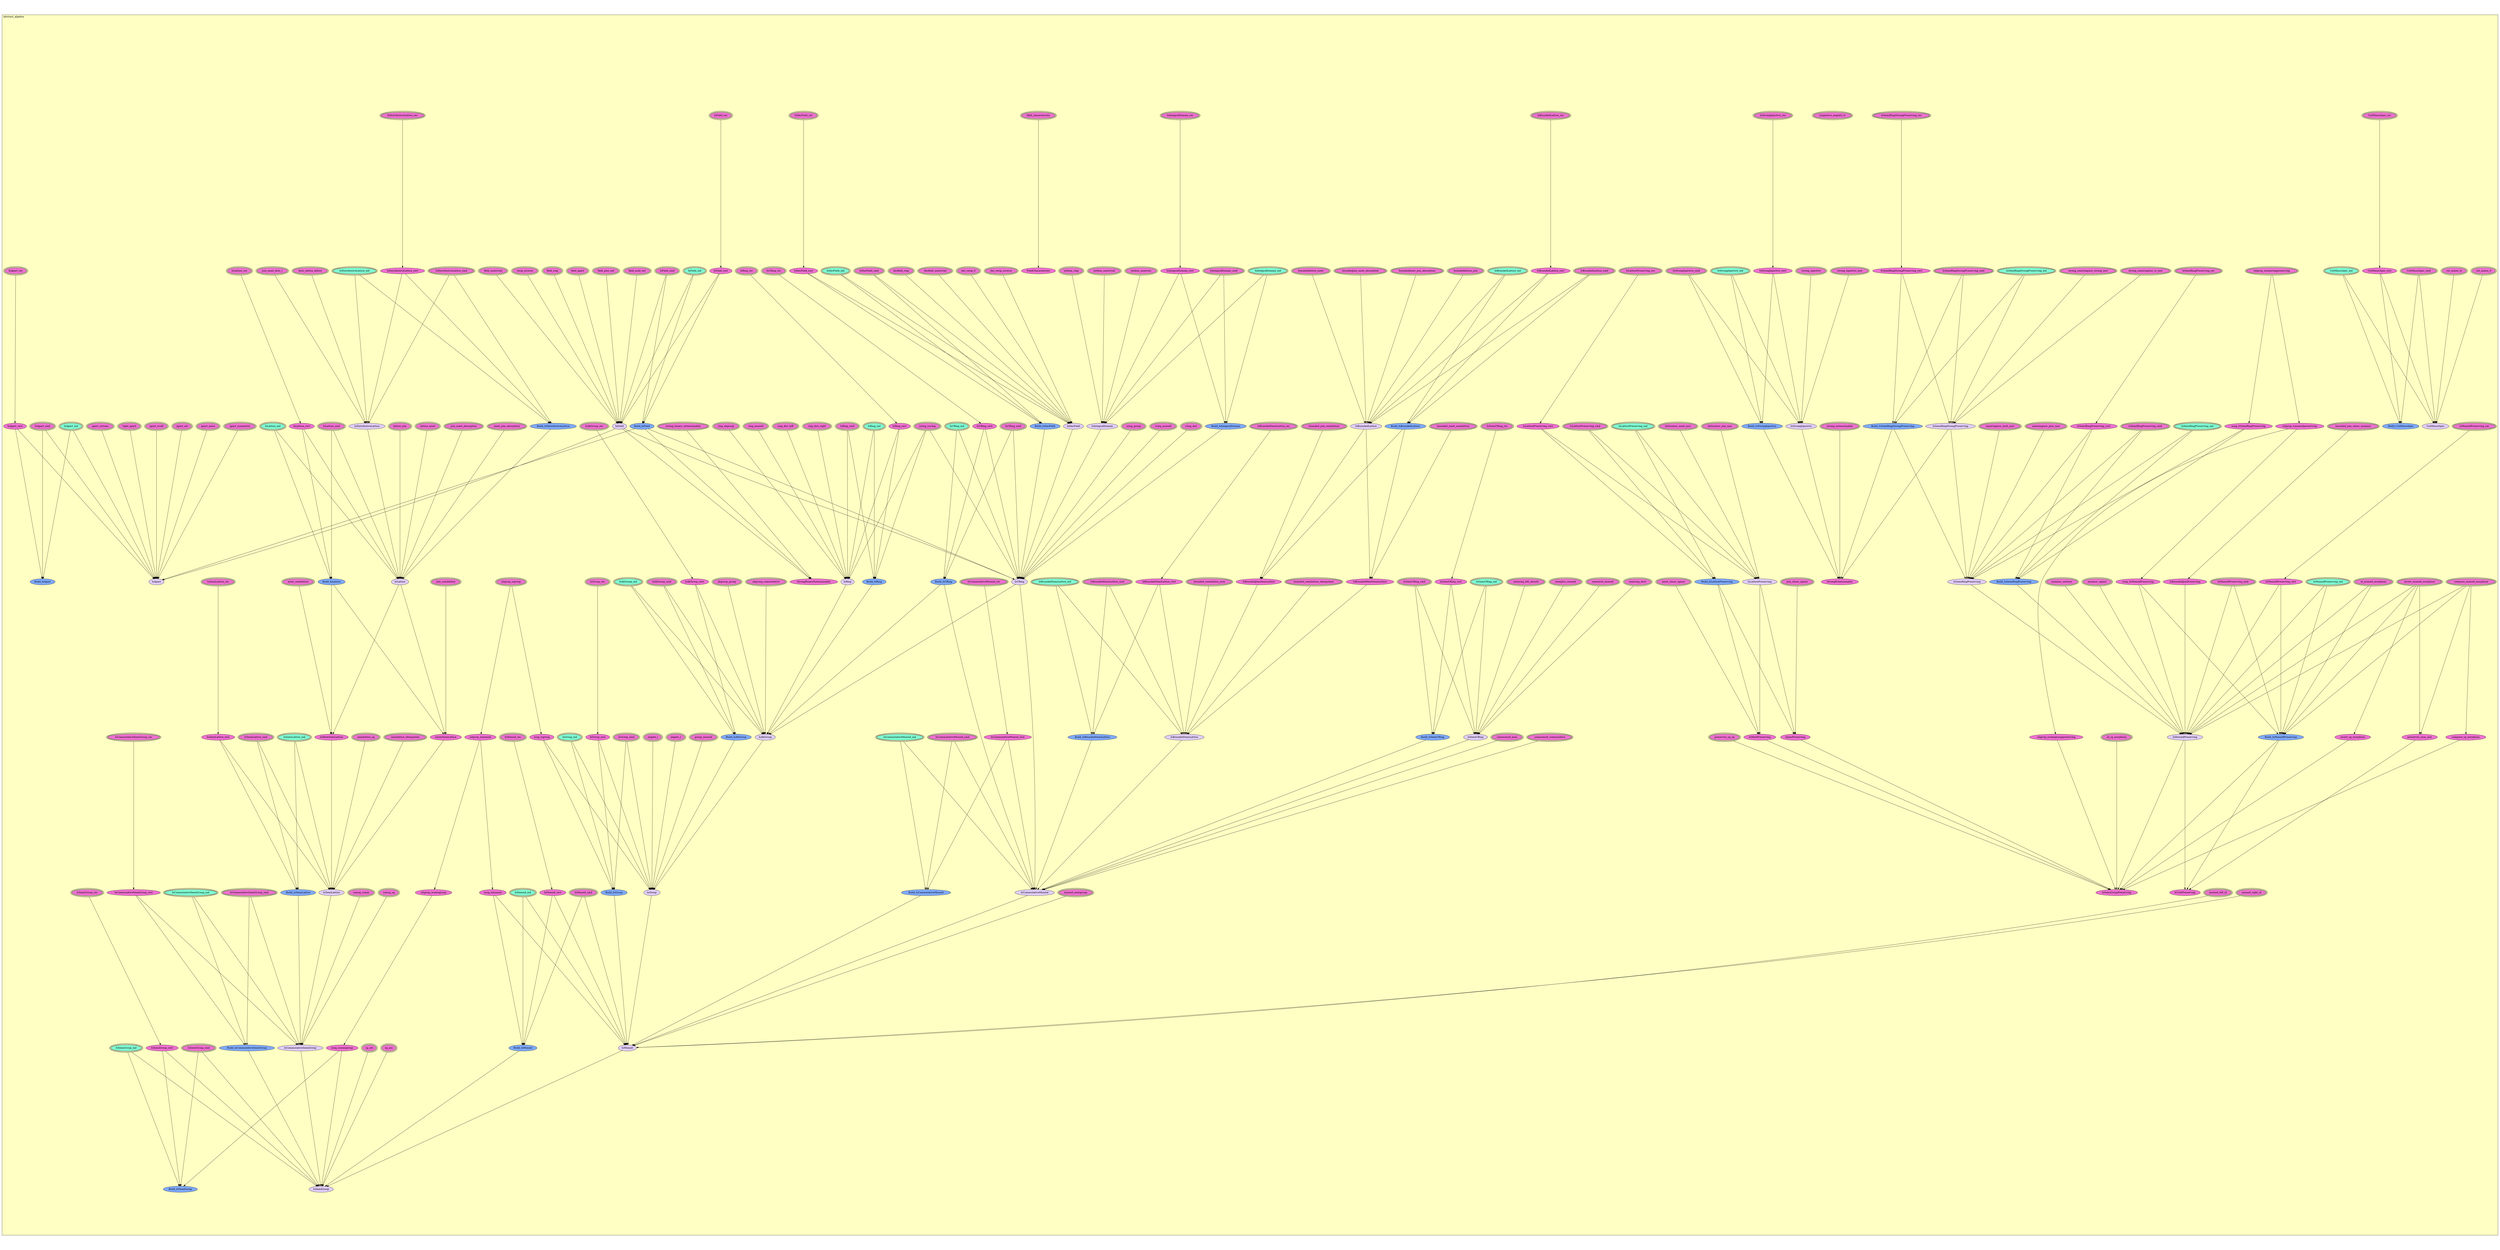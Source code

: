 digraph HoTT_Classes_interfaces_abstract_algebra {
  graph [ratio=0.5]
  node [style=filled]
abstract_algebra_Build_IsApart [label="Build_IsApart", URL=<abstract_algebra.html#Build_IsApart>, fillcolor="#7FAAFF"] ;
abstract_algebra_IsApart [label="IsApart", URL=<abstract_algebra.html#IsApart>, fillcolor="#E2CDFA"] ;
abstract_algebra_ishprop_isgroup [label="ishprop_isgroup", URL=<abstract_algebra.html#ishprop_isgroup>, peripheries=3, fillcolor="#F070D1"] ;
abstract_algebra_issig_isgroup [label="issig_isgroup", URL=<abstract_algebra.html#issig_isgroup>, fillcolor="#F070D1"] ;
abstract_algebra_ishprop_ismonoid [label="ishprop_ismonoid", URL=<abstract_algebra.html#ishprop_ismonoid>, fillcolor="#F070D1"] ;
abstract_algebra_issig_ismonoid [label="issig_ismonoid", URL=<abstract_algebra.html#issig_ismonoid>, fillcolor="#F070D1"] ;
abstract_algebra_ishprop_issemigroup [label="ishprop_issemigroup", URL=<abstract_algebra.html#ishprop_issemigroup>, fillcolor="#F070D1"] ;
abstract_algebra_issig_issemigroup [label="issig_issemigroup", URL=<abstract_algebra.html#issig_issemigroup>, fillcolor="#F070D1"] ;
abstract_algebra_ishprop_issemiringpreserving [label="ishprop_issemiringpreserving", URL=<abstract_algebra.html#ishprop_issemiringpreserving>, peripheries=3, fillcolor="#F070D1"] ;
abstract_algebra_ishprop_ismonoidpreserving [label="ishprop_ismonoidpreserving", URL=<abstract_algebra.html#ishprop_ismonoidpreserving>, fillcolor="#F070D1"] ;
abstract_algebra_issig_IsMonoidPreserving [label="issig_IsMonoidPreserving", URL=<abstract_algebra.html#issig_IsMonoidPreserving>, fillcolor="#F070D1"] ;
abstract_algebra_issig_IsSemiRingPreserving [label="issig_IsSemiRingPreserving", URL=<abstract_algebra.html#issig_IsSemiRingPreserving>, fillcolor="#F070D1"] ;
abstract_algebra_ishprop_issemigrouppreserving [label="ishprop_issemigrouppreserving", URL=<abstract_algebra.html#ishprop_issemigrouppreserving>, fillcolor="#F070D1"] ;
abstract_algebra_cut_minus_0 [label="cut_minus_0", URL=<abstract_algebra.html#cut_minus_0>, peripheries=3, fillcolor="#F070D1"] ;
abstract_algebra_cut_minus_le [label="cut_minus_le", URL=<abstract_algebra.html#cut_minus_le>, peripheries=3, fillcolor="#F070D1"] ;
abstract_algebra_CutMinusSpec_sind [label="CutMinusSpec_sind", URL=<abstract_algebra.html#CutMinusSpec_sind>, peripheries=3, fillcolor="#F070D1"] ;
abstract_algebra_CutMinusSpec_rec [label="CutMinusSpec_rec", URL=<abstract_algebra.html#CutMinusSpec_rec>, peripheries=3, fillcolor="#F070D1"] ;
abstract_algebra_CutMinusSpec_ind [label="CutMinusSpec_ind", URL=<abstract_algebra.html#CutMinusSpec_ind>, peripheries=3, fillcolor="#7FFFD4"] ;
abstract_algebra_CutMinusSpec_rect [label="CutMinusSpec_rect", URL=<abstract_algebra.html#CutMinusSpec_rect>, fillcolor="#F070D1"] ;
abstract_algebra_Build_CutMinusSpec [label="Build_CutMinusSpec", URL=<abstract_algebra.html#Build_CutMinusSpec>, fillcolor="#7FAAFF"] ;
abstract_algebra_CutMinusSpec [label="CutMinusSpec", URL=<abstract_algebra.html#CutMinusSpec>, fillcolor="#E2CDFA"] ;
abstract_algebra_strong_injective_mor [label="strong_injective_mor", URL=<abstract_algebra.html#strong_injective_mor>, peripheries=3, fillcolor="#F070D1"] ;
abstract_algebra_strong_injective [label="strong_injective", URL=<abstract_algebra.html#strong_injective>, peripheries=3, fillcolor="#F070D1"] ;
abstract_algebra_IsStrongInjective_sind [label="IsStrongInjective_sind", URL=<abstract_algebra.html#IsStrongInjective_sind>, peripheries=3, fillcolor="#F070D1"] ;
abstract_algebra_IsStrongInjective_rec [label="IsStrongInjective_rec", URL=<abstract_algebra.html#IsStrongInjective_rec>, peripheries=3, fillcolor="#F070D1"] ;
abstract_algebra_IsStrongInjective_ind [label="IsStrongInjective_ind", URL=<abstract_algebra.html#IsStrongInjective_ind>, peripheries=3, fillcolor="#7FFFD4"] ;
abstract_algebra_IsStrongInjective_rect [label="IsStrongInjective_rect", URL=<abstract_algebra.html#IsStrongInjective_rect>, fillcolor="#F070D1"] ;
abstract_algebra_Build_IsStrongInjective [label="Build_IsStrongInjective", URL=<abstract_algebra.html#Build_IsStrongInjective>, fillcolor="#7FAAFF"] ;
abstract_algebra_IsStrongInjective [label="IsStrongInjective", URL=<abstract_algebra.html#IsStrongInjective>, fillcolor="#E2CDFA"] ;
abstract_algebra_isinjective_mapinO_tr [label="isinjective_mapinO_tr", URL=<abstract_algebra.html#isinjective_mapinO_tr>, peripheries=3, fillcolor="#F070D1"] ;
abstract_algebra_invert_monoid_morphism [label="invert_monoid_morphism", URL=<abstract_algebra.html#invert_monoid_morphism>, peripheries=3, fillcolor="#F070D1"] ;
abstract_algebra_invert_sg_morphism [label="invert_sg_morphism", URL=<abstract_algebra.html#invert_sg_morphism>, fillcolor="#F070D1"] ;
abstract_algebra_compose_monoid_morphism [label="compose_monoid_morphism", URL=<abstract_algebra.html#compose_monoid_morphism>, peripheries=3, fillcolor="#F070D1"] ;
abstract_algebra_compose_sg_morphism [label="compose_sg_morphism", URL=<abstract_algebra.html#compose_sg_morphism>, fillcolor="#F070D1"] ;
abstract_algebra_id_monoid_morphism [label="id_monoid_morphism", URL=<abstract_algebra.html#id_monoid_morphism>, peripheries=3, fillcolor="#F070D1"] ;
abstract_algebra_id_sg_morphism [label="id_sg_morphism", URL=<abstract_algebra.html#id_sg_morphism>, peripheries=3, fillcolor="#F070D1"] ;
abstract_algebra_latticemor_meet_mor [label="latticemor_meet_mor", URL=<abstract_algebra.html#latticemor_meet_mor>, peripheries=3, fillcolor="#F070D1"] ;
abstract_algebra_latticemor_join_mor [label="latticemor_join_mor", URL=<abstract_algebra.html#latticemor_join_mor>, peripheries=3, fillcolor="#F070D1"] ;
abstract_algebra_IsLatticePreserving_sind [label="IsLatticePreserving_sind", URL=<abstract_algebra.html#IsLatticePreserving_sind>, peripheries=3, fillcolor="#F070D1"] ;
abstract_algebra_IsLatticePreserving_rec [label="IsLatticePreserving_rec", URL=<abstract_algebra.html#IsLatticePreserving_rec>, peripheries=3, fillcolor="#F070D1"] ;
abstract_algebra_IsLatticePreserving_ind [label="IsLatticePreserving_ind", URL=<abstract_algebra.html#IsLatticePreserving_ind>, peripheries=3, fillcolor="#7FFFD4"] ;
abstract_algebra_IsLatticePreserving_rect [label="IsLatticePreserving_rect", URL=<abstract_algebra.html#IsLatticePreserving_rect>, fillcolor="#F070D1"] ;
abstract_algebra_Build_IsLatticePreserving [label="Build_IsLatticePreserving", URL=<abstract_algebra.html#Build_IsLatticePreserving>, fillcolor="#7FAAFF"] ;
abstract_algebra_IsLatticePreserving [label="IsLatticePreserving", URL=<abstract_algebra.html#IsLatticePreserving>, fillcolor="#E2CDFA"] ;
abstract_algebra_bounded_join_slmor_monmor [label="bounded_join_slmor_monmor", URL=<abstract_algebra.html#bounded_join_slmor_monmor>, peripheries=3, fillcolor="#F070D1"] ;
abstract_algebra_IsBoundedJoinPreserving [label="IsBoundedJoinPreserving", URL=<abstract_algebra.html#IsBoundedJoinPreserving>, fillcolor="#F070D1"] ;
abstract_algebra_meet_slmor_sgmor [label="meet_slmor_sgmor", URL=<abstract_algebra.html#meet_slmor_sgmor>, peripheries=3, fillcolor="#F070D1"] ;
abstract_algebra_IsMeetPreserving [label="IsMeetPreserving", URL=<abstract_algebra.html#IsMeetPreserving>, fillcolor="#F070D1"] ;
abstract_algebra_join_slmor_sgmor [label="join_slmor_sgmor", URL=<abstract_algebra.html#join_slmor_sgmor>, peripheries=3, fillcolor="#F070D1"] ;
abstract_algebra_IsJoinPreserving [label="IsJoinPreserving", URL=<abstract_algebra.html#IsJoinPreserving>, fillcolor="#F070D1"] ;
abstract_algebra_strong_semiringmor_strong_mor [label="strong_semiringmor_strong_mor", URL=<abstract_algebra.html#strong_semiringmor_strong_mor>, peripheries=3, fillcolor="#F070D1"] ;
abstract_algebra_strong_semiringmor_sr_mor [label="strong_semiringmor_sr_mor", URL=<abstract_algebra.html#strong_semiringmor_sr_mor>, peripheries=3, fillcolor="#F070D1"] ;
abstract_algebra_IsSemiRingStrongPreserving_sind [label="IsSemiRingStrongPreserving_sind", URL=<abstract_algebra.html#IsSemiRingStrongPreserving_sind>, peripheries=3, fillcolor="#F070D1"] ;
abstract_algebra_IsSemiRingStrongPreserving_rec [label="IsSemiRingStrongPreserving_rec", URL=<abstract_algebra.html#IsSemiRingStrongPreserving_rec>, peripheries=3, fillcolor="#F070D1"] ;
abstract_algebra_IsSemiRingStrongPreserving_ind [label="IsSemiRingStrongPreserving_ind", URL=<abstract_algebra.html#IsSemiRingStrongPreserving_ind>, peripheries=3, fillcolor="#7FFFD4"] ;
abstract_algebra_IsSemiRingStrongPreserving_rect [label="IsSemiRingStrongPreserving_rect", URL=<abstract_algebra.html#IsSemiRingStrongPreserving_rect>, fillcolor="#F070D1"] ;
abstract_algebra_Build_IsSemiRingStrongPreserving [label="Build_IsSemiRingStrongPreserving", URL=<abstract_algebra.html#Build_IsSemiRingStrongPreserving>, fillcolor="#7FAAFF"] ;
abstract_algebra_IsSemiRingStrongPreserving [label="IsSemiRingStrongPreserving", URL=<abstract_algebra.html#IsSemiRingStrongPreserving>, fillcolor="#E2CDFA"] ;
abstract_algebra_semiringmor_mult_mor [label="semiringmor_mult_mor", URL=<abstract_algebra.html#semiringmor_mult_mor>, peripheries=3, fillcolor="#F070D1"] ;
abstract_algebra_semiringmor_plus_mor [label="semiringmor_plus_mor", URL=<abstract_algebra.html#semiringmor_plus_mor>, peripheries=3, fillcolor="#F070D1"] ;
abstract_algebra_IsSemiRingPreserving_sind [label="IsSemiRingPreserving_sind", URL=<abstract_algebra.html#IsSemiRingPreserving_sind>, peripheries=3, fillcolor="#F070D1"] ;
abstract_algebra_IsSemiRingPreserving_rec [label="IsSemiRingPreserving_rec", URL=<abstract_algebra.html#IsSemiRingPreserving_rec>, peripheries=3, fillcolor="#F070D1"] ;
abstract_algebra_IsSemiRingPreserving_ind [label="IsSemiRingPreserving_ind", URL=<abstract_algebra.html#IsSemiRingPreserving_ind>, peripheries=3, fillcolor="#7FFFD4"] ;
abstract_algebra_IsSemiRingPreserving_rect [label="IsSemiRingPreserving_rect", URL=<abstract_algebra.html#IsSemiRingPreserving_rect>, fillcolor="#F070D1"] ;
abstract_algebra_Build_IsSemiRingPreserving [label="Build_IsSemiRingPreserving", URL=<abstract_algebra.html#Build_IsSemiRingPreserving>, fillcolor="#7FAAFF"] ;
abstract_algebra_IsSemiRingPreserving [label="IsSemiRingPreserving", URL=<abstract_algebra.html#IsSemiRingPreserving>, fillcolor="#E2CDFA"] ;
abstract_algebra_monmor_unitmor [label="monmor_unitmor", URL=<abstract_algebra.html#monmor_unitmor>, peripheries=3, fillcolor="#F070D1"] ;
abstract_algebra_monmor_sgmor [label="monmor_sgmor", URL=<abstract_algebra.html#monmor_sgmor>, peripheries=3, fillcolor="#F070D1"] ;
abstract_algebra_IsMonoidPreserving_sind [label="IsMonoidPreserving_sind", URL=<abstract_algebra.html#IsMonoidPreserving_sind>, peripheries=3, fillcolor="#F070D1"] ;
abstract_algebra_IsMonoidPreserving_rec [label="IsMonoidPreserving_rec", URL=<abstract_algebra.html#IsMonoidPreserving_rec>, peripheries=3, fillcolor="#F070D1"] ;
abstract_algebra_IsMonoidPreserving_ind [label="IsMonoidPreserving_ind", URL=<abstract_algebra.html#IsMonoidPreserving_ind>, peripheries=3, fillcolor="#7FFFD4"] ;
abstract_algebra_IsMonoidPreserving_rect [label="IsMonoidPreserving_rect", URL=<abstract_algebra.html#IsMonoidPreserving_rect>, fillcolor="#F070D1"] ;
abstract_algebra_Build_IsMonoidPreserving [label="Build_IsMonoidPreserving", URL=<abstract_algebra.html#Build_IsMonoidPreserving>, fillcolor="#7FAAFF"] ;
abstract_algebra_IsMonoidPreserving [label="IsMonoidPreserving", URL=<abstract_algebra.html#IsMonoidPreserving>, fillcolor="#E2CDFA"] ;
abstract_algebra_preserves_mon_unit [label="preserves_mon_unit", URL=<abstract_algebra.html#preserves_mon_unit>, fillcolor="#F070D1"] ;
abstract_algebra_IsUnitPreserving [label="IsUnitPreserving", URL=<abstract_algebra.html#IsUnitPreserving>, fillcolor="#F070D1"] ;
abstract_algebra_preserves_sg_op [label="preserves_sg_op", URL=<abstract_algebra.html#preserves_sg_op>, peripheries=3, fillcolor="#F070D1"] ;
abstract_algebra_IsSemiGroupPreserving [label="IsSemiGroupPreserving", URL=<abstract_algebra.html#IsSemiGroupPreserving>, fillcolor="#F070D1"] ;
abstract_algebra_join_meet_distr_l [label="join_meet_distr_l", URL=<abstract_algebra.html#join_meet_distr_l>, peripheries=3, fillcolor="#F070D1"] ;
abstract_algebra_distr_lattice_lattice [label="distr_lattice_lattice", URL=<abstract_algebra.html#distr_lattice_lattice>, peripheries=3, fillcolor="#F070D1"] ;
abstract_algebra_IsDistributiveLattice_sind [label="IsDistributiveLattice_sind", URL=<abstract_algebra.html#IsDistributiveLattice_sind>, peripheries=3, fillcolor="#F070D1"] ;
abstract_algebra_IsDistributiveLattice_rec [label="IsDistributiveLattice_rec", URL=<abstract_algebra.html#IsDistributiveLattice_rec>, peripheries=3, fillcolor="#F070D1"] ;
abstract_algebra_IsDistributiveLattice_ind [label="IsDistributiveLattice_ind", URL=<abstract_algebra.html#IsDistributiveLattice_ind>, peripheries=3, fillcolor="#7FFFD4"] ;
abstract_algebra_IsDistributiveLattice_rect [label="IsDistributiveLattice_rect", URL=<abstract_algebra.html#IsDistributiveLattice_rect>, fillcolor="#F070D1"] ;
abstract_algebra_Build_IsDistributiveLattice [label="Build_IsDistributiveLattice", URL=<abstract_algebra.html#Build_IsDistributiveLattice>, fillcolor="#7FAAFF"] ;
abstract_algebra_IsDistributiveLattice [label="IsDistributiveLattice", URL=<abstract_algebra.html#IsDistributiveLattice>, fillcolor="#E2CDFA"] ;
abstract_algebra_boundedmeet_join_absorption [label="boundedmeet_join_absorption", URL=<abstract_algebra.html#boundedmeet_join_absorption>, peripheries=3, fillcolor="#F070D1"] ;
abstract_algebra_boundedjoin_meet_absorption [label="boundedjoin_meet_absorption", URL=<abstract_algebra.html#boundedjoin_meet_absorption>, peripheries=3, fillcolor="#F070D1"] ;
abstract_algebra_boundedlattice_meet [label="boundedlattice_meet", URL=<abstract_algebra.html#boundedlattice_meet>, peripheries=3, fillcolor="#F070D1"] ;
abstract_algebra_boundedlattice_join [label="boundedlattice_join", URL=<abstract_algebra.html#boundedlattice_join>, peripheries=3, fillcolor="#F070D1"] ;
abstract_algebra_IsBoundedLattice_sind [label="IsBoundedLattice_sind", URL=<abstract_algebra.html#IsBoundedLattice_sind>, peripheries=3, fillcolor="#F070D1"] ;
abstract_algebra_IsBoundedLattice_rec [label="IsBoundedLattice_rec", URL=<abstract_algebra.html#IsBoundedLattice_rec>, peripheries=3, fillcolor="#F070D1"] ;
abstract_algebra_IsBoundedLattice_ind [label="IsBoundedLattice_ind", URL=<abstract_algebra.html#IsBoundedLattice_ind>, peripheries=3, fillcolor="#7FFFD4"] ;
abstract_algebra_IsBoundedLattice_rect [label="IsBoundedLattice_rect", URL=<abstract_algebra.html#IsBoundedLattice_rect>, fillcolor="#F070D1"] ;
abstract_algebra_Build_IsBoundedLattice [label="Build_IsBoundedLattice", URL=<abstract_algebra.html#Build_IsBoundedLattice>, fillcolor="#7FAAFF"] ;
abstract_algebra_IsBoundedLattice [label="IsBoundedLattice", URL=<abstract_algebra.html#IsBoundedLattice>, fillcolor="#E2CDFA"] ;
abstract_algebra_meet_join_absorption [label="meet_join_absorption", URL=<abstract_algebra.html#meet_join_absorption>, peripheries=3, fillcolor="#F070D1"] ;
abstract_algebra_join_meet_absorption [label="join_meet_absorption", URL=<abstract_algebra.html#join_meet_absorption>, peripheries=3, fillcolor="#F070D1"] ;
abstract_algebra_lattice_meet [label="lattice_meet", URL=<abstract_algebra.html#lattice_meet>, peripheries=3, fillcolor="#F070D1"] ;
abstract_algebra_lattice_join [label="lattice_join", URL=<abstract_algebra.html#lattice_join>, peripheries=3, fillcolor="#F070D1"] ;
abstract_algebra_IsLattice_sind [label="IsLattice_sind", URL=<abstract_algebra.html#IsLattice_sind>, peripheries=3, fillcolor="#F070D1"] ;
abstract_algebra_IsLattice_rec [label="IsLattice_rec", URL=<abstract_algebra.html#IsLattice_rec>, peripheries=3, fillcolor="#F070D1"] ;
abstract_algebra_IsLattice_ind [label="IsLattice_ind", URL=<abstract_algebra.html#IsLattice_ind>, peripheries=3, fillcolor="#7FFFD4"] ;
abstract_algebra_IsLattice_rect [label="IsLattice_rect", URL=<abstract_algebra.html#IsLattice_rect>, fillcolor="#F070D1"] ;
abstract_algebra_Build_IsLattice [label="Build_IsLattice", URL=<abstract_algebra.html#Build_IsLattice>, fillcolor="#7FAAFF"] ;
abstract_algebra_IsLattice [label="IsLattice", URL=<abstract_algebra.html#IsLattice>, fillcolor="#E2CDFA"] ;
abstract_algebra_bounded_meet_semilattice [label="bounded_meet_semilattice", URL=<abstract_algebra.html#bounded_meet_semilattice>, peripheries=3, fillcolor="#F070D1"] ;
abstract_algebra_IsBoundedMeetSemiLattice [label="IsBoundedMeetSemiLattice", URL=<abstract_algebra.html#IsBoundedMeetSemiLattice>, fillcolor="#F070D1"] ;
abstract_algebra_meet_semilattice [label="meet_semilattice", URL=<abstract_algebra.html#meet_semilattice>, peripheries=3, fillcolor="#F070D1"] ;
abstract_algebra_IsMeetSemiLattice [label="IsMeetSemiLattice", URL=<abstract_algebra.html#IsMeetSemiLattice>, fillcolor="#F070D1"] ;
abstract_algebra_bounded_join_semilattice [label="bounded_join_semilattice", URL=<abstract_algebra.html#bounded_join_semilattice>, peripheries=3, fillcolor="#F070D1"] ;
abstract_algebra_IsBoundedJoinSemiLattice [label="IsBoundedJoinSemiLattice", URL=<abstract_algebra.html#IsBoundedJoinSemiLattice>, fillcolor="#F070D1"] ;
abstract_algebra_join_semilattice [label="join_semilattice", URL=<abstract_algebra.html#join_semilattice>, peripheries=3, fillcolor="#F070D1"] ;
abstract_algebra_IsJoinSemiLattice [label="IsJoinSemiLattice", URL=<abstract_algebra.html#IsJoinSemiLattice>, fillcolor="#F070D1"] ;
abstract_algebra_field_characteristic [label="field_characteristic", URL=<abstract_algebra.html#field_characteristic>, peripheries=3, fillcolor="#F070D1"] ;
abstract_algebra_FieldCharacteristic [label="FieldCharacteristic", URL=<abstract_algebra.html#FieldCharacteristic>, fillcolor="#F070D1"] ;
abstract_algebra_dec_recip_inverse [label="dec_recip_inverse", URL=<abstract_algebra.html#dec_recip_inverse>, peripheries=3, fillcolor="#F070D1"] ;
abstract_algebra_dec_recip_0 [label="dec_recip_0", URL=<abstract_algebra.html#dec_recip_0>, peripheries=3, fillcolor="#F070D1"] ;
abstract_algebra_decfield_nontrivial [label="decfield_nontrivial", URL=<abstract_algebra.html#decfield_nontrivial>, peripheries=3, fillcolor="#F070D1"] ;
abstract_algebra_decfield_ring [label="decfield_ring", URL=<abstract_algebra.html#decfield_ring>, peripheries=3, fillcolor="#F070D1"] ;
abstract_algebra_IsDecField_sind [label="IsDecField_sind", URL=<abstract_algebra.html#IsDecField_sind>, peripheries=3, fillcolor="#F070D1"] ;
abstract_algebra_IsDecField_rec [label="IsDecField_rec", URL=<abstract_algebra.html#IsDecField_rec>, peripheries=3, fillcolor="#F070D1"] ;
abstract_algebra_IsDecField_ind [label="IsDecField_ind", URL=<abstract_algebra.html#IsDecField_ind>, peripheries=3, fillcolor="#7FFFD4"] ;
abstract_algebra_IsDecField_rect [label="IsDecField_rect", URL=<abstract_algebra.html#IsDecField_rect>, fillcolor="#F070D1"] ;
abstract_algebra_Build_IsDecField [label="Build_IsDecField", URL=<abstract_algebra.html#Build_IsDecField>, fillcolor="#7FAAFF"] ;
abstract_algebra_IsDecField [label="IsDecField", URL=<abstract_algebra.html#IsDecField>, fillcolor="#E2CDFA"] ;
abstract_algebra_recip_inverse [label="recip_inverse", URL=<abstract_algebra.html#recip_inverse>, peripheries=3, fillcolor="#F070D1"] ;
abstract_algebra_field_nontrivial [label="field_nontrivial", URL=<abstract_algebra.html#field_nontrivial>, peripheries=3, fillcolor="#F070D1"] ;
abstract_algebra_field_mult_ext [label="field_mult_ext", URL=<abstract_algebra.html#field_mult_ext>, peripheries=3, fillcolor="#F070D1"] ;
abstract_algebra_field_plus_ext [label="field_plus_ext", URL=<abstract_algebra.html#field_plus_ext>, peripheries=3, fillcolor="#F070D1"] ;
abstract_algebra_field_apart [label="field_apart", URL=<abstract_algebra.html#field_apart>, peripheries=3, fillcolor="#F070D1"] ;
abstract_algebra_field_ring [label="field_ring", URL=<abstract_algebra.html#field_ring>, peripheries=3, fillcolor="#F070D1"] ;
abstract_algebra_IsField_sind [label="IsField_sind", URL=<abstract_algebra.html#IsField_sind>, peripheries=3, fillcolor="#F070D1"] ;
abstract_algebra_IsField_rec [label="IsField_rec", URL=<abstract_algebra.html#IsField_rec>, peripheries=3, fillcolor="#F070D1"] ;
abstract_algebra_IsField_ind [label="IsField_ind", URL=<abstract_algebra.html#IsField_ind>, peripheries=3, fillcolor="#7FFFD4"] ;
abstract_algebra_IsField_rect [label="IsField_rect", URL=<abstract_algebra.html#IsField_rect>, fillcolor="#F070D1"] ;
abstract_algebra_Build_IsField [label="Build_IsField", URL=<abstract_algebra.html#Build_IsField>, fillcolor="#7FAAFF"] ;
abstract_algebra_IsField [label="IsField", URL=<abstract_algebra.html#IsField>, fillcolor="#E2CDFA"] ;
abstract_algebra_intdom_nozeroes [label="intdom_nozeroes", URL=<abstract_algebra.html#intdom_nozeroes>, peripheries=3, fillcolor="#F070D1"] ;
abstract_algebra_intdom_nontrivial [label="intdom_nontrivial", URL=<abstract_algebra.html#intdom_nontrivial>, peripheries=3, fillcolor="#F070D1"] ;
abstract_algebra_intdom_ring [label="intdom_ring", URL=<abstract_algebra.html#intdom_ring>, peripheries=3, fillcolor="#F070D1"] ;
abstract_algebra_IsIntegralDomain_sind [label="IsIntegralDomain_sind", URL=<abstract_algebra.html#IsIntegralDomain_sind>, peripheries=3, fillcolor="#F070D1"] ;
abstract_algebra_IsIntegralDomain_rec [label="IsIntegralDomain_rec", URL=<abstract_algebra.html#IsIntegralDomain_rec>, peripheries=3, fillcolor="#F070D1"] ;
abstract_algebra_IsIntegralDomain_ind [label="IsIntegralDomain_ind", URL=<abstract_algebra.html#IsIntegralDomain_ind>, peripheries=3, fillcolor="#7FFFD4"] ;
abstract_algebra_IsIntegralDomain_rect [label="IsIntegralDomain_rect", URL=<abstract_algebra.html#IsIntegralDomain_rect>, fillcolor="#F070D1"] ;
abstract_algebra_Build_IsIntegralDomain [label="Build_IsIntegralDomain", URL=<abstract_algebra.html#Build_IsIntegralDomain>, fillcolor="#7FAAFF"] ;
abstract_algebra_IsIntegralDomain [label="IsIntegralDomain", URL=<abstract_algebra.html#IsIntegralDomain>, fillcolor="#E2CDFA"] ;
abstract_algebra_isring_iscring [label="isring_iscring", URL=<abstract_algebra.html#isring_iscring>, peripheries=3, fillcolor="#F070D1"] ;
abstract_algebra_cring_dist [label="cring_dist", URL=<abstract_algebra.html#cring_dist>, peripheries=3, fillcolor="#F070D1"] ;
abstract_algebra_cring_monoid [label="cring_monoid", URL=<abstract_algebra.html#cring_monoid>, peripheries=3, fillcolor="#F070D1"] ;
abstract_algebra_cring_group [label="cring_group", URL=<abstract_algebra.html#cring_group>, peripheries=3, fillcolor="#F070D1"] ;
abstract_algebra_IsCRing_sind [label="IsCRing_sind", URL=<abstract_algebra.html#IsCRing_sind>, peripheries=3, fillcolor="#F070D1"] ;
abstract_algebra_IsCRing_rec [label="IsCRing_rec", URL=<abstract_algebra.html#IsCRing_rec>, peripheries=3, fillcolor="#F070D1"] ;
abstract_algebra_IsCRing_ind [label="IsCRing_ind", URL=<abstract_algebra.html#IsCRing_ind>, peripheries=3, fillcolor="#7FFFD4"] ;
abstract_algebra_IsCRing_rect [label="IsCRing_rect", URL=<abstract_algebra.html#IsCRing_rect>, fillcolor="#F070D1"] ;
abstract_algebra_Build_IsCRing [label="Build_IsCRing", URL=<abstract_algebra.html#Build_IsCRing>, fillcolor="#7FAAFF"] ;
abstract_algebra_IsCRing [label="IsCRing", URL=<abstract_algebra.html#IsCRing>, fillcolor="#E2CDFA"] ;
abstract_algebra_ring_dist_right [label="ring_dist_right", URL=<abstract_algebra.html#ring_dist_right>, peripheries=3, fillcolor="#F070D1"] ;
abstract_algebra_ring_dist_left [label="ring_dist_left", URL=<abstract_algebra.html#ring_dist_left>, peripheries=3, fillcolor="#F070D1"] ;
abstract_algebra_ring_monoid [label="ring_monoid", URL=<abstract_algebra.html#ring_monoid>, peripheries=3, fillcolor="#F070D1"] ;
abstract_algebra_ring_abgroup [label="ring_abgroup", URL=<abstract_algebra.html#ring_abgroup>, peripheries=3, fillcolor="#F070D1"] ;
abstract_algebra_IsRing_sind [label="IsRing_sind", URL=<abstract_algebra.html#IsRing_sind>, peripheries=3, fillcolor="#F070D1"] ;
abstract_algebra_IsRing_rec [label="IsRing_rec", URL=<abstract_algebra.html#IsRing_rec>, peripheries=3, fillcolor="#F070D1"] ;
abstract_algebra_IsRing_ind [label="IsRing_ind", URL=<abstract_algebra.html#IsRing_ind>, peripheries=3, fillcolor="#7FFFD4"] ;
abstract_algebra_IsRing_rect [label="IsRing_rect", URL=<abstract_algebra.html#IsRing_rect>, fillcolor="#F070D1"] ;
abstract_algebra_Build_IsRing [label="Build_IsRing", URL=<abstract_algebra.html#Build_IsRing>, fillcolor="#7FAAFF"] ;
abstract_algebra_IsRing [label="IsRing", URL=<abstract_algebra.html#IsRing>, fillcolor="#E2CDFA"] ;
abstract_algebra_semiring_left_absorb [label="semiring_left_absorb", URL=<abstract_algebra.html#semiring_left_absorb>, peripheries=3, fillcolor="#F070D1"] ;
abstract_algebra_semiring_distr [label="semiring_distr", URL=<abstract_algebra.html#semiring_distr>, peripheries=3, fillcolor="#F070D1"] ;
abstract_algebra_semimult_monoid [label="semimult_monoid", URL=<abstract_algebra.html#semimult_monoid>, peripheries=3, fillcolor="#F070D1"] ;
abstract_algebra_semiplus_monoid [label="semiplus_monoid", URL=<abstract_algebra.html#semiplus_monoid>, peripheries=3, fillcolor="#F070D1"] ;
abstract_algebra_IsSemiCRing_sind [label="IsSemiCRing_sind", URL=<abstract_algebra.html#IsSemiCRing_sind>, peripheries=3, fillcolor="#F070D1"] ;
abstract_algebra_IsSemiCRing_rec [label="IsSemiCRing_rec", URL=<abstract_algebra.html#IsSemiCRing_rec>, peripheries=3, fillcolor="#F070D1"] ;
abstract_algebra_IsSemiCRing_ind [label="IsSemiCRing_ind", URL=<abstract_algebra.html#IsSemiCRing_ind>, peripheries=3, fillcolor="#7FFFD4"] ;
abstract_algebra_IsSemiCRing_rect [label="IsSemiCRing_rect", URL=<abstract_algebra.html#IsSemiCRing_rect>, fillcolor="#F070D1"] ;
abstract_algebra_Build_IsSemiCRing [label="Build_IsSemiCRing", URL=<abstract_algebra.html#Build_IsSemiCRing>, fillcolor="#7FAAFF"] ;
abstract_algebra_IsSemiCRing [label="IsSemiCRing", URL=<abstract_algebra.html#IsSemiCRing>, fillcolor="#E2CDFA"] ;
abstract_algebra_abgroup_commutative [label="abgroup_commutative", URL=<abstract_algebra.html#abgroup_commutative>, peripheries=3, fillcolor="#F070D1"] ;
abstract_algebra_abgroup_group [label="abgroup_group", URL=<abstract_algebra.html#abgroup_group>, peripheries=3, fillcolor="#F070D1"] ;
abstract_algebra_IsAbGroup_sind [label="IsAbGroup_sind", URL=<abstract_algebra.html#IsAbGroup_sind>, peripheries=3, fillcolor="#F070D1"] ;
abstract_algebra_IsAbGroup_rec [label="IsAbGroup_rec", URL=<abstract_algebra.html#IsAbGroup_rec>, peripheries=3, fillcolor="#F070D1"] ;
abstract_algebra_IsAbGroup_ind [label="IsAbGroup_ind", URL=<abstract_algebra.html#IsAbGroup_ind>, peripheries=3, fillcolor="#7FFFD4"] ;
abstract_algebra_IsAbGroup_rect [label="IsAbGroup_rect", URL=<abstract_algebra.html#IsAbGroup_rect>, fillcolor="#F070D1"] ;
abstract_algebra_Build_IsAbGroup [label="Build_IsAbGroup", URL=<abstract_algebra.html#Build_IsAbGroup>, fillcolor="#7FAAFF"] ;
abstract_algebra_IsAbGroup [label="IsAbGroup", URL=<abstract_algebra.html#IsAbGroup>, fillcolor="#E2CDFA"] ;
abstract_algebra_bounded_semilattice_idempotent [label="bounded_semilattice_idempotent", URL=<abstract_algebra.html#bounded_semilattice_idempotent>, peripheries=3, fillcolor="#F070D1"] ;
abstract_algebra_bounded_semilattice_mon [label="bounded_semilattice_mon", URL=<abstract_algebra.html#bounded_semilattice_mon>, peripheries=3, fillcolor="#F070D1"] ;
abstract_algebra_IsBoundedSemiLattice_sind [label="IsBoundedSemiLattice_sind", URL=<abstract_algebra.html#IsBoundedSemiLattice_sind>, peripheries=3, fillcolor="#F070D1"] ;
abstract_algebra_IsBoundedSemiLattice_rec [label="IsBoundedSemiLattice_rec", URL=<abstract_algebra.html#IsBoundedSemiLattice_rec>, peripheries=3, fillcolor="#F070D1"] ;
abstract_algebra_IsBoundedSemiLattice_ind [label="IsBoundedSemiLattice_ind", URL=<abstract_algebra.html#IsBoundedSemiLattice_ind>, peripheries=3, fillcolor="#7FFFD4"] ;
abstract_algebra_IsBoundedSemiLattice_rect [label="IsBoundedSemiLattice_rect", URL=<abstract_algebra.html#IsBoundedSemiLattice_rect>, fillcolor="#F070D1"] ;
abstract_algebra_Build_IsBoundedSemiLattice [label="Build_IsBoundedSemiLattice", URL=<abstract_algebra.html#Build_IsBoundedSemiLattice>, fillcolor="#7FAAFF"] ;
abstract_algebra_IsBoundedSemiLattice [label="IsBoundedSemiLattice", URL=<abstract_algebra.html#IsBoundedSemiLattice>, fillcolor="#E2CDFA"] ;
abstract_algebra_negate_r [label="negate_r", URL=<abstract_algebra.html#negate_r>, peripheries=3, fillcolor="#F070D1"] ;
abstract_algebra_negate_l [label="negate_l", URL=<abstract_algebra.html#negate_l>, peripheries=3, fillcolor="#F070D1"] ;
abstract_algebra_group_monoid [label="group_monoid", URL=<abstract_algebra.html#group_monoid>, peripheries=3, fillcolor="#F070D1"] ;
abstract_algebra_IsGroup_sind [label="IsGroup_sind", URL=<abstract_algebra.html#IsGroup_sind>, peripheries=3, fillcolor="#F070D1"] ;
abstract_algebra_IsGroup_rec [label="IsGroup_rec", URL=<abstract_algebra.html#IsGroup_rec>, peripheries=3, fillcolor="#F070D1"] ;
abstract_algebra_IsGroup_ind [label="IsGroup_ind", URL=<abstract_algebra.html#IsGroup_ind>, peripheries=3, fillcolor="#7FFFD4"] ;
abstract_algebra_IsGroup_rect [label="IsGroup_rect", URL=<abstract_algebra.html#IsGroup_rect>, fillcolor="#F070D1"] ;
abstract_algebra_Build_IsGroup [label="Build_IsGroup", URL=<abstract_algebra.html#Build_IsGroup>, fillcolor="#7FAAFF"] ;
abstract_algebra_IsGroup [label="IsGroup", URL=<abstract_algebra.html#IsGroup>, fillcolor="#E2CDFA"] ;
abstract_algebra_commonoid_commutative [label="commonoid_commutative", URL=<abstract_algebra.html#commonoid_commutative>, peripheries=3, fillcolor="#F070D1"] ;
abstract_algebra_commonoid_mon [label="commonoid_mon", URL=<abstract_algebra.html#commonoid_mon>, peripheries=3, fillcolor="#F070D1"] ;
abstract_algebra_IsCommutativeMonoid_sind [label="IsCommutativeMonoid_sind", URL=<abstract_algebra.html#IsCommutativeMonoid_sind>, peripheries=3, fillcolor="#F070D1"] ;
abstract_algebra_IsCommutativeMonoid_rec [label="IsCommutativeMonoid_rec", URL=<abstract_algebra.html#IsCommutativeMonoid_rec>, peripheries=3, fillcolor="#F070D1"] ;
abstract_algebra_IsCommutativeMonoid_ind [label="IsCommutativeMonoid_ind", URL=<abstract_algebra.html#IsCommutativeMonoid_ind>, peripheries=3, fillcolor="#7FFFD4"] ;
abstract_algebra_IsCommutativeMonoid_rect [label="IsCommutativeMonoid_rect", URL=<abstract_algebra.html#IsCommutativeMonoid_rect>, fillcolor="#F070D1"] ;
abstract_algebra_Build_IsCommutativeMonoid [label="Build_IsCommutativeMonoid", URL=<abstract_algebra.html#Build_IsCommutativeMonoid>, fillcolor="#7FAAFF"] ;
abstract_algebra_IsCommutativeMonoid [label="IsCommutativeMonoid", URL=<abstract_algebra.html#IsCommutativeMonoid>, fillcolor="#E2CDFA"] ;
abstract_algebra_monoid_right_id [label="monoid_right_id", URL=<abstract_algebra.html#monoid_right_id>, peripheries=3, fillcolor="#F070D1"] ;
abstract_algebra_monoid_left_id [label="monoid_left_id", URL=<abstract_algebra.html#monoid_left_id>, peripheries=3, fillcolor="#F070D1"] ;
abstract_algebra_monoid_semigroup [label="monoid_semigroup", URL=<abstract_algebra.html#monoid_semigroup>, peripheries=3, fillcolor="#F070D1"] ;
abstract_algebra_IsMonoid_sind [label="IsMonoid_sind", URL=<abstract_algebra.html#IsMonoid_sind>, peripheries=3, fillcolor="#F070D1"] ;
abstract_algebra_IsMonoid_rec [label="IsMonoid_rec", URL=<abstract_algebra.html#IsMonoid_rec>, peripheries=3, fillcolor="#F070D1"] ;
abstract_algebra_IsMonoid_ind [label="IsMonoid_ind", URL=<abstract_algebra.html#IsMonoid_ind>, peripheries=3, fillcolor="#7FFFD4"] ;
abstract_algebra_IsMonoid_rect [label="IsMonoid_rect", URL=<abstract_algebra.html#IsMonoid_rect>, fillcolor="#F070D1"] ;
abstract_algebra_Build_IsMonoid [label="Build_IsMonoid", URL=<abstract_algebra.html#Build_IsMonoid>, fillcolor="#7FAAFF"] ;
abstract_algebra_IsMonoid [label="IsMonoid", URL=<abstract_algebra.html#IsMonoid>, fillcolor="#E2CDFA"] ;
abstract_algebra_semilattice_idempotent [label="semilattice_idempotent", URL=<abstract_algebra.html#semilattice_idempotent>, peripheries=3, fillcolor="#F070D1"] ;
abstract_algebra_semilattice_sg [label="semilattice_sg", URL=<abstract_algebra.html#semilattice_sg>, peripheries=3, fillcolor="#F070D1"] ;
abstract_algebra_IsSemiLattice_sind [label="IsSemiLattice_sind", URL=<abstract_algebra.html#IsSemiLattice_sind>, peripheries=3, fillcolor="#F070D1"] ;
abstract_algebra_IsSemiLattice_rec [label="IsSemiLattice_rec", URL=<abstract_algebra.html#IsSemiLattice_rec>, peripheries=3, fillcolor="#F070D1"] ;
abstract_algebra_IsSemiLattice_ind [label="IsSemiLattice_ind", URL=<abstract_algebra.html#IsSemiLattice_ind>, peripheries=3, fillcolor="#7FFFD4"] ;
abstract_algebra_IsSemiLattice_rect [label="IsSemiLattice_rect", URL=<abstract_algebra.html#IsSemiLattice_rect>, fillcolor="#F070D1"] ;
abstract_algebra_Build_IsSemiLattice [label="Build_IsSemiLattice", URL=<abstract_algebra.html#Build_IsSemiLattice>, fillcolor="#7FAAFF"] ;
abstract_algebra_IsSemiLattice [label="IsSemiLattice", URL=<abstract_algebra.html#IsSemiLattice>, fillcolor="#E2CDFA"] ;
abstract_algebra_comsg_comm [label="comsg_comm", URL=<abstract_algebra.html#comsg_comm>, peripheries=3, fillcolor="#F070D1"] ;
abstract_algebra_comsg_sg [label="comsg_sg", URL=<abstract_algebra.html#comsg_sg>, peripheries=3, fillcolor="#F070D1"] ;
abstract_algebra_IsCommutativeSemiGroup_sind [label="IsCommutativeSemiGroup_sind", URL=<abstract_algebra.html#IsCommutativeSemiGroup_sind>, peripheries=3, fillcolor="#F070D1"] ;
abstract_algebra_IsCommutativeSemiGroup_rec [label="IsCommutativeSemiGroup_rec", URL=<abstract_algebra.html#IsCommutativeSemiGroup_rec>, peripheries=3, fillcolor="#F070D1"] ;
abstract_algebra_IsCommutativeSemiGroup_ind [label="IsCommutativeSemiGroup_ind", URL=<abstract_algebra.html#IsCommutativeSemiGroup_ind>, peripheries=3, fillcolor="#7FFFD4"] ;
abstract_algebra_IsCommutativeSemiGroup_rect [label="IsCommutativeSemiGroup_rect", URL=<abstract_algebra.html#IsCommutativeSemiGroup_rect>, fillcolor="#F070D1"] ;
abstract_algebra_Build_IsCommutativeSemiGroup [label="Build_IsCommutativeSemiGroup", URL=<abstract_algebra.html#Build_IsCommutativeSemiGroup>, fillcolor="#7FAAFF"] ;
abstract_algebra_IsCommutativeSemiGroup [label="IsCommutativeSemiGroup", URL=<abstract_algebra.html#IsCommutativeSemiGroup>, fillcolor="#E2CDFA"] ;
abstract_algebra_sg_ass [label="sg_ass", URL=<abstract_algebra.html#sg_ass>, peripheries=3, fillcolor="#F070D1"] ;
abstract_algebra_sg_set [label="sg_set", URL=<abstract_algebra.html#sg_set>, peripheries=3, fillcolor="#F070D1"] ;
abstract_algebra_IsSemiGroup_sind [label="IsSemiGroup_sind", URL=<abstract_algebra.html#IsSemiGroup_sind>, peripheries=3, fillcolor="#F070D1"] ;
abstract_algebra_IsSemiGroup_rec [label="IsSemiGroup_rec", URL=<abstract_algebra.html#IsSemiGroup_rec>, peripheries=3, fillcolor="#F070D1"] ;
abstract_algebra_IsSemiGroup_ind [label="IsSemiGroup_ind", URL=<abstract_algebra.html#IsSemiGroup_ind>, peripheries=3, fillcolor="#7FFFD4"] ;
abstract_algebra_IsSemiGroup_rect [label="IsSemiGroup_rect", URL=<abstract_algebra.html#IsSemiGroup_rect>, fillcolor="#F070D1"] ;
abstract_algebra_Build_IsSemiGroup [label="Build_IsSemiGroup", URL=<abstract_algebra.html#Build_IsSemiGroup>, fillcolor="#7FAAFF"] ;
abstract_algebra_IsSemiGroup [label="IsSemiGroup", URL=<abstract_algebra.html#IsSemiGroup>, fillcolor="#E2CDFA"] ;
abstract_algebra_strong_binary_extensionality [label="strong_binary_extensionality", URL=<abstract_algebra.html#strong_binary_extensionality>, peripheries=3, fillcolor="#F070D1"] ;
abstract_algebra_StrongBinaryExtensionality [label="StrongBinaryExtensionality", URL=<abstract_algebra.html#StrongBinaryExtensionality>, fillcolor="#F070D1"] ;
abstract_algebra_strong_extensionality [label="strong_extensionality", URL=<abstract_algebra.html#strong_extensionality>, peripheries=3, fillcolor="#F070D1"] ;
abstract_algebra_StrongExtensionality [label="StrongExtensionality", URL=<abstract_algebra.html#StrongExtensionality>, fillcolor="#F070D1"] ;
abstract_algebra_apart_irrefl [label="apart_irrefl", URL=<abstract_algebra.html#apart_irrefl>, peripheries=3, fillcolor="#F070D1"] ;
abstract_algebra_tight_apart [label="tight_apart", URL=<abstract_algebra.html#tight_apart>, peripheries=3, fillcolor="#F070D1"] ;
abstract_algebra_apart_cotrans [label="apart_cotrans", URL=<abstract_algebra.html#apart_cotrans>, peripheries=3, fillcolor="#F070D1"] ;
abstract_algebra_apart_symmetric [label="apart_symmetric", URL=<abstract_algebra.html#apart_symmetric>, peripheries=3, fillcolor="#F070D1"] ;
abstract_algebra_apart_mere [label="apart_mere", URL=<abstract_algebra.html#apart_mere>, peripheries=3, fillcolor="#F070D1"] ;
abstract_algebra_apart_set [label="apart_set", URL=<abstract_algebra.html#apart_set>, peripheries=3, fillcolor="#F070D1"] ;
abstract_algebra_IsApart_sind [label="IsApart_sind", URL=<abstract_algebra.html#IsApart_sind>, peripheries=3, fillcolor="#F070D1"] ;
abstract_algebra_IsApart_rec [label="IsApart_rec", URL=<abstract_algebra.html#IsApart_rec>, peripheries=3, fillcolor="#F070D1"] ;
abstract_algebra_IsApart_ind [label="IsApart_ind", URL=<abstract_algebra.html#IsApart_ind>, peripheries=3, fillcolor="#7FFFD4"] ;
abstract_algebra_IsApart_rect [label="IsApart_rect", URL=<abstract_algebra.html#IsApart_rect>, fillcolor="#F070D1"] ;
  abstract_algebra_ishprop_isgroup -> abstract_algebra_issig_isgroup [] ;
  abstract_algebra_ishprop_isgroup -> abstract_algebra_ishprop_ismonoid [] ;
  abstract_algebra_issig_isgroup -> abstract_algebra_Build_IsGroup [] ;
  abstract_algebra_issig_isgroup -> abstract_algebra_IsGroup [] ;
  abstract_algebra_ishprop_ismonoid -> abstract_algebra_issig_ismonoid [] ;
  abstract_algebra_ishprop_ismonoid -> abstract_algebra_ishprop_issemigroup [] ;
  abstract_algebra_issig_ismonoid -> abstract_algebra_Build_IsMonoid [] ;
  abstract_algebra_issig_ismonoid -> abstract_algebra_IsMonoid [] ;
  abstract_algebra_ishprop_issemigroup -> abstract_algebra_issig_issemigroup [] ;
  abstract_algebra_issig_issemigroup -> abstract_algebra_Build_IsSemiGroup [] ;
  abstract_algebra_issig_issemigroup -> abstract_algebra_IsSemiGroup [] ;
  abstract_algebra_ishprop_issemiringpreserving -> abstract_algebra_ishprop_ismonoidpreserving [] ;
  abstract_algebra_ishprop_issemiringpreserving -> abstract_algebra_issig_IsSemiRingPreserving [] ;
  abstract_algebra_ishprop_ismonoidpreserving -> abstract_algebra_issig_IsMonoidPreserving [] ;
  abstract_algebra_ishprop_ismonoidpreserving -> abstract_algebra_ishprop_issemigrouppreserving [] ;
  abstract_algebra_issig_IsMonoidPreserving -> abstract_algebra_Build_IsMonoidPreserving [] ;
  abstract_algebra_issig_IsMonoidPreserving -> abstract_algebra_IsMonoidPreserving [] ;
  abstract_algebra_issig_IsSemiRingPreserving -> abstract_algebra_Build_IsSemiRingPreserving [] ;
  abstract_algebra_issig_IsSemiRingPreserving -> abstract_algebra_IsSemiRingPreserving [] ;
  abstract_algebra_ishprop_issemigrouppreserving -> abstract_algebra_IsSemiGroupPreserving [] ;
  abstract_algebra_cut_minus_0 -> abstract_algebra_CutMinusSpec [] ;
  abstract_algebra_cut_minus_le -> abstract_algebra_CutMinusSpec [] ;
  abstract_algebra_CutMinusSpec_sind -> abstract_algebra_Build_CutMinusSpec [] ;
  abstract_algebra_CutMinusSpec_sind -> abstract_algebra_CutMinusSpec [] ;
  abstract_algebra_CutMinusSpec_rec -> abstract_algebra_CutMinusSpec_rect [] ;
  abstract_algebra_CutMinusSpec_ind -> abstract_algebra_Build_CutMinusSpec [] ;
  abstract_algebra_CutMinusSpec_ind -> abstract_algebra_CutMinusSpec [] ;
  abstract_algebra_CutMinusSpec_rect -> abstract_algebra_Build_CutMinusSpec [] ;
  abstract_algebra_CutMinusSpec_rect -> abstract_algebra_CutMinusSpec [] ;
  abstract_algebra_strong_injective_mor -> abstract_algebra_IsStrongInjective [] ;
  abstract_algebra_strong_injective -> abstract_algebra_IsStrongInjective [] ;
  abstract_algebra_IsStrongInjective_sind -> abstract_algebra_Build_IsStrongInjective [] ;
  abstract_algebra_IsStrongInjective_sind -> abstract_algebra_IsStrongInjective [] ;
  abstract_algebra_IsStrongInjective_rec -> abstract_algebra_IsStrongInjective_rect [] ;
  abstract_algebra_IsStrongInjective_ind -> abstract_algebra_Build_IsStrongInjective [] ;
  abstract_algebra_IsStrongInjective_ind -> abstract_algebra_IsStrongInjective [] ;
  abstract_algebra_IsStrongInjective_rect -> abstract_algebra_Build_IsStrongInjective [] ;
  abstract_algebra_IsStrongInjective_rect -> abstract_algebra_IsStrongInjective [] ;
  abstract_algebra_Build_IsStrongInjective -> abstract_algebra_StrongExtensionality [] ;
  abstract_algebra_IsStrongInjective -> abstract_algebra_StrongExtensionality [] ;
  abstract_algebra_invert_monoid_morphism -> abstract_algebra_invert_sg_morphism [] ;
  abstract_algebra_invert_monoid_morphism -> abstract_algebra_Build_IsMonoidPreserving [] ;
  abstract_algebra_invert_monoid_morphism -> abstract_algebra_IsMonoidPreserving [] ;
  abstract_algebra_invert_monoid_morphism -> abstract_algebra_preserves_mon_unit [] ;
  abstract_algebra_invert_sg_morphism -> abstract_algebra_IsSemiGroupPreserving [] ;
  abstract_algebra_compose_monoid_morphism -> abstract_algebra_compose_sg_morphism [] ;
  abstract_algebra_compose_monoid_morphism -> abstract_algebra_Build_IsMonoidPreserving [] ;
  abstract_algebra_compose_monoid_morphism -> abstract_algebra_IsMonoidPreserving [] ;
  abstract_algebra_compose_monoid_morphism -> abstract_algebra_preserves_mon_unit [] ;
  abstract_algebra_compose_sg_morphism -> abstract_algebra_IsSemiGroupPreserving [] ;
  abstract_algebra_id_monoid_morphism -> abstract_algebra_Build_IsMonoidPreserving [] ;
  abstract_algebra_id_monoid_morphism -> abstract_algebra_IsMonoidPreserving [] ;
  abstract_algebra_id_sg_morphism -> abstract_algebra_IsSemiGroupPreserving [] ;
  abstract_algebra_latticemor_meet_mor -> abstract_algebra_IsLatticePreserving [] ;
  abstract_algebra_latticemor_join_mor -> abstract_algebra_IsLatticePreserving [] ;
  abstract_algebra_IsLatticePreserving_sind -> abstract_algebra_Build_IsLatticePreserving [] ;
  abstract_algebra_IsLatticePreserving_sind -> abstract_algebra_IsLatticePreserving [] ;
  abstract_algebra_IsLatticePreserving_rec -> abstract_algebra_IsLatticePreserving_rect [] ;
  abstract_algebra_IsLatticePreserving_ind -> abstract_algebra_Build_IsLatticePreserving [] ;
  abstract_algebra_IsLatticePreserving_ind -> abstract_algebra_IsLatticePreserving [] ;
  abstract_algebra_IsLatticePreserving_rect -> abstract_algebra_Build_IsLatticePreserving [] ;
  abstract_algebra_IsLatticePreserving_rect -> abstract_algebra_IsLatticePreserving [] ;
  abstract_algebra_Build_IsLatticePreserving -> abstract_algebra_IsMeetPreserving [] ;
  abstract_algebra_Build_IsLatticePreserving -> abstract_algebra_IsJoinPreserving [] ;
  abstract_algebra_IsLatticePreserving -> abstract_algebra_IsMeetPreserving [] ;
  abstract_algebra_IsLatticePreserving -> abstract_algebra_IsJoinPreserving [] ;
  abstract_algebra_bounded_join_slmor_monmor -> abstract_algebra_IsBoundedJoinPreserving [] ;
  abstract_algebra_IsBoundedJoinPreserving -> abstract_algebra_IsMonoidPreserving [] ;
  abstract_algebra_meet_slmor_sgmor -> abstract_algebra_IsMeetPreserving [] ;
  abstract_algebra_IsMeetPreserving -> abstract_algebra_IsSemiGroupPreserving [] ;
  abstract_algebra_join_slmor_sgmor -> abstract_algebra_IsJoinPreserving [] ;
  abstract_algebra_IsJoinPreserving -> abstract_algebra_IsSemiGroupPreserving [] ;
  abstract_algebra_strong_semiringmor_strong_mor -> abstract_algebra_IsSemiRingStrongPreserving [] ;
  abstract_algebra_strong_semiringmor_sr_mor -> abstract_algebra_IsSemiRingStrongPreserving [] ;
  abstract_algebra_IsSemiRingStrongPreserving_sind -> abstract_algebra_Build_IsSemiRingStrongPreserving [] ;
  abstract_algebra_IsSemiRingStrongPreserving_sind -> abstract_algebra_IsSemiRingStrongPreserving [] ;
  abstract_algebra_IsSemiRingStrongPreserving_rec -> abstract_algebra_IsSemiRingStrongPreserving_rect [] ;
  abstract_algebra_IsSemiRingStrongPreserving_ind -> abstract_algebra_Build_IsSemiRingStrongPreserving [] ;
  abstract_algebra_IsSemiRingStrongPreserving_ind -> abstract_algebra_IsSemiRingStrongPreserving [] ;
  abstract_algebra_IsSemiRingStrongPreserving_rect -> abstract_algebra_Build_IsSemiRingStrongPreserving [] ;
  abstract_algebra_IsSemiRingStrongPreserving_rect -> abstract_algebra_IsSemiRingStrongPreserving [] ;
  abstract_algebra_Build_IsSemiRingStrongPreserving -> abstract_algebra_IsSemiRingPreserving [] ;
  abstract_algebra_Build_IsSemiRingStrongPreserving -> abstract_algebra_StrongExtensionality [] ;
  abstract_algebra_IsSemiRingStrongPreserving -> abstract_algebra_IsSemiRingPreserving [] ;
  abstract_algebra_IsSemiRingStrongPreserving -> abstract_algebra_StrongExtensionality [] ;
  abstract_algebra_semiringmor_mult_mor -> abstract_algebra_IsSemiRingPreserving [] ;
  abstract_algebra_semiringmor_plus_mor -> abstract_algebra_IsSemiRingPreserving [] ;
  abstract_algebra_IsSemiRingPreserving_sind -> abstract_algebra_Build_IsSemiRingPreserving [] ;
  abstract_algebra_IsSemiRingPreserving_sind -> abstract_algebra_IsSemiRingPreserving [] ;
  abstract_algebra_IsSemiRingPreserving_rec -> abstract_algebra_IsSemiRingPreserving_rect [] ;
  abstract_algebra_IsSemiRingPreserving_ind -> abstract_algebra_Build_IsSemiRingPreserving [] ;
  abstract_algebra_IsSemiRingPreserving_ind -> abstract_algebra_IsSemiRingPreserving [] ;
  abstract_algebra_IsSemiRingPreserving_rect -> abstract_algebra_Build_IsSemiRingPreserving [] ;
  abstract_algebra_IsSemiRingPreserving_rect -> abstract_algebra_IsSemiRingPreserving [] ;
  abstract_algebra_Build_IsSemiRingPreserving -> abstract_algebra_IsMonoidPreserving [] ;
  abstract_algebra_IsSemiRingPreserving -> abstract_algebra_IsMonoidPreserving [] ;
  abstract_algebra_monmor_unitmor -> abstract_algebra_IsMonoidPreserving [] ;
  abstract_algebra_monmor_sgmor -> abstract_algebra_IsMonoidPreserving [] ;
  abstract_algebra_IsMonoidPreserving_sind -> abstract_algebra_Build_IsMonoidPreserving [] ;
  abstract_algebra_IsMonoidPreserving_sind -> abstract_algebra_IsMonoidPreserving [] ;
  abstract_algebra_IsMonoidPreserving_rec -> abstract_algebra_IsMonoidPreserving_rect [] ;
  abstract_algebra_IsMonoidPreserving_ind -> abstract_algebra_Build_IsMonoidPreserving [] ;
  abstract_algebra_IsMonoidPreserving_ind -> abstract_algebra_IsMonoidPreserving [] ;
  abstract_algebra_IsMonoidPreserving_rect -> abstract_algebra_Build_IsMonoidPreserving [] ;
  abstract_algebra_IsMonoidPreserving_rect -> abstract_algebra_IsMonoidPreserving [] ;
  abstract_algebra_Build_IsMonoidPreserving -> abstract_algebra_IsUnitPreserving [] ;
  abstract_algebra_Build_IsMonoidPreserving -> abstract_algebra_IsSemiGroupPreserving [] ;
  abstract_algebra_IsMonoidPreserving -> abstract_algebra_IsUnitPreserving [] ;
  abstract_algebra_IsMonoidPreserving -> abstract_algebra_IsSemiGroupPreserving [] ;
  abstract_algebra_preserves_mon_unit -> abstract_algebra_IsUnitPreserving [] ;
  abstract_algebra_preserves_sg_op -> abstract_algebra_IsSemiGroupPreserving [] ;
  abstract_algebra_join_meet_distr_l -> abstract_algebra_IsDistributiveLattice [] ;
  abstract_algebra_distr_lattice_lattice -> abstract_algebra_IsDistributiveLattice [] ;
  abstract_algebra_IsDistributiveLattice_sind -> abstract_algebra_Build_IsDistributiveLattice [] ;
  abstract_algebra_IsDistributiveLattice_sind -> abstract_algebra_IsDistributiveLattice [] ;
  abstract_algebra_IsDistributiveLattice_rec -> abstract_algebra_IsDistributiveLattice_rect [] ;
  abstract_algebra_IsDistributiveLattice_ind -> abstract_algebra_Build_IsDistributiveLattice [] ;
  abstract_algebra_IsDistributiveLattice_ind -> abstract_algebra_IsDistributiveLattice [] ;
  abstract_algebra_IsDistributiveLattice_rect -> abstract_algebra_Build_IsDistributiveLattice [] ;
  abstract_algebra_IsDistributiveLattice_rect -> abstract_algebra_IsDistributiveLattice [] ;
  abstract_algebra_Build_IsDistributiveLattice -> abstract_algebra_IsLattice [] ;
  abstract_algebra_IsDistributiveLattice -> abstract_algebra_IsLattice [] ;
  abstract_algebra_boundedmeet_join_absorption -> abstract_algebra_IsBoundedLattice [] ;
  abstract_algebra_boundedjoin_meet_absorption -> abstract_algebra_IsBoundedLattice [] ;
  abstract_algebra_boundedlattice_meet -> abstract_algebra_IsBoundedLattice [] ;
  abstract_algebra_boundedlattice_join -> abstract_algebra_IsBoundedLattice [] ;
  abstract_algebra_IsBoundedLattice_sind -> abstract_algebra_Build_IsBoundedLattice [] ;
  abstract_algebra_IsBoundedLattice_sind -> abstract_algebra_IsBoundedLattice [] ;
  abstract_algebra_IsBoundedLattice_rec -> abstract_algebra_IsBoundedLattice_rect [] ;
  abstract_algebra_IsBoundedLattice_ind -> abstract_algebra_Build_IsBoundedLattice [] ;
  abstract_algebra_IsBoundedLattice_ind -> abstract_algebra_IsBoundedLattice [] ;
  abstract_algebra_IsBoundedLattice_rect -> abstract_algebra_Build_IsBoundedLattice [] ;
  abstract_algebra_IsBoundedLattice_rect -> abstract_algebra_IsBoundedLattice [] ;
  abstract_algebra_Build_IsBoundedLattice -> abstract_algebra_IsBoundedMeetSemiLattice [] ;
  abstract_algebra_Build_IsBoundedLattice -> abstract_algebra_IsBoundedJoinSemiLattice [] ;
  abstract_algebra_IsBoundedLattice -> abstract_algebra_IsBoundedMeetSemiLattice [] ;
  abstract_algebra_IsBoundedLattice -> abstract_algebra_IsBoundedJoinSemiLattice [] ;
  abstract_algebra_meet_join_absorption -> abstract_algebra_IsLattice [] ;
  abstract_algebra_join_meet_absorption -> abstract_algebra_IsLattice [] ;
  abstract_algebra_lattice_meet -> abstract_algebra_IsLattice [] ;
  abstract_algebra_lattice_join -> abstract_algebra_IsLattice [] ;
  abstract_algebra_IsLattice_sind -> abstract_algebra_Build_IsLattice [] ;
  abstract_algebra_IsLattice_sind -> abstract_algebra_IsLattice [] ;
  abstract_algebra_IsLattice_rec -> abstract_algebra_IsLattice_rect [] ;
  abstract_algebra_IsLattice_ind -> abstract_algebra_Build_IsLattice [] ;
  abstract_algebra_IsLattice_ind -> abstract_algebra_IsLattice [] ;
  abstract_algebra_IsLattice_rect -> abstract_algebra_Build_IsLattice [] ;
  abstract_algebra_IsLattice_rect -> abstract_algebra_IsLattice [] ;
  abstract_algebra_Build_IsLattice -> abstract_algebra_IsMeetSemiLattice [] ;
  abstract_algebra_Build_IsLattice -> abstract_algebra_IsJoinSemiLattice [] ;
  abstract_algebra_IsLattice -> abstract_algebra_IsMeetSemiLattice [] ;
  abstract_algebra_IsLattice -> abstract_algebra_IsJoinSemiLattice [] ;
  abstract_algebra_bounded_meet_semilattice -> abstract_algebra_IsBoundedMeetSemiLattice [] ;
  abstract_algebra_IsBoundedMeetSemiLattice -> abstract_algebra_IsBoundedSemiLattice [] ;
  abstract_algebra_meet_semilattice -> abstract_algebra_IsMeetSemiLattice [] ;
  abstract_algebra_IsMeetSemiLattice -> abstract_algebra_IsSemiLattice [] ;
  abstract_algebra_bounded_join_semilattice -> abstract_algebra_IsBoundedJoinSemiLattice [] ;
  abstract_algebra_IsBoundedJoinSemiLattice -> abstract_algebra_IsBoundedSemiLattice [] ;
  abstract_algebra_join_semilattice -> abstract_algebra_IsJoinSemiLattice [] ;
  abstract_algebra_IsJoinSemiLattice -> abstract_algebra_IsSemiLattice [] ;
  abstract_algebra_field_characteristic -> abstract_algebra_FieldCharacteristic [] ;
  abstract_algebra_dec_recip_inverse -> abstract_algebra_IsDecField [] ;
  abstract_algebra_dec_recip_0 -> abstract_algebra_IsDecField [] ;
  abstract_algebra_decfield_nontrivial -> abstract_algebra_IsDecField [] ;
  abstract_algebra_decfield_ring -> abstract_algebra_IsDecField [] ;
  abstract_algebra_IsDecField_sind -> abstract_algebra_Build_IsDecField [] ;
  abstract_algebra_IsDecField_sind -> abstract_algebra_IsDecField [] ;
  abstract_algebra_IsDecField_rec -> abstract_algebra_IsDecField_rect [] ;
  abstract_algebra_IsDecField_ind -> abstract_algebra_Build_IsDecField [] ;
  abstract_algebra_IsDecField_ind -> abstract_algebra_IsDecField [] ;
  abstract_algebra_IsDecField_rect -> abstract_algebra_Build_IsDecField [] ;
  abstract_algebra_IsDecField_rect -> abstract_algebra_IsDecField [] ;
  abstract_algebra_Build_IsDecField -> abstract_algebra_IsCRing [] ;
  abstract_algebra_IsDecField -> abstract_algebra_IsCRing [] ;
  abstract_algebra_recip_inverse -> abstract_algebra_IsField [] ;
  abstract_algebra_field_nontrivial -> abstract_algebra_IsField [] ;
  abstract_algebra_field_mult_ext -> abstract_algebra_IsField [] ;
  abstract_algebra_field_plus_ext -> abstract_algebra_IsField [] ;
  abstract_algebra_field_apart -> abstract_algebra_IsField [] ;
  abstract_algebra_field_ring -> abstract_algebra_IsField [] ;
  abstract_algebra_IsField_sind -> abstract_algebra_Build_IsField [] ;
  abstract_algebra_IsField_sind -> abstract_algebra_IsField [] ;
  abstract_algebra_IsField_rec -> abstract_algebra_IsField_rect [] ;
  abstract_algebra_IsField_ind -> abstract_algebra_Build_IsField [] ;
  abstract_algebra_IsField_ind -> abstract_algebra_IsField [] ;
  abstract_algebra_IsField_rect -> abstract_algebra_Build_IsField [] ;
  abstract_algebra_IsField_rect -> abstract_algebra_IsField [] ;
  abstract_algebra_Build_IsField -> abstract_algebra_IsCRing [] ;
  abstract_algebra_Build_IsField -> abstract_algebra_StrongBinaryExtensionality [] ;
  abstract_algebra_Build_IsField -> abstract_algebra_IsApart [] ;
  abstract_algebra_IsField -> abstract_algebra_IsCRing [] ;
  abstract_algebra_IsField -> abstract_algebra_StrongBinaryExtensionality [] ;
  abstract_algebra_IsField -> abstract_algebra_IsApart [] ;
  abstract_algebra_intdom_nozeroes -> abstract_algebra_IsIntegralDomain [] ;
  abstract_algebra_intdom_nontrivial -> abstract_algebra_IsIntegralDomain [] ;
  abstract_algebra_intdom_ring -> abstract_algebra_IsIntegralDomain [] ;
  abstract_algebra_IsIntegralDomain_sind -> abstract_algebra_Build_IsIntegralDomain [] ;
  abstract_algebra_IsIntegralDomain_sind -> abstract_algebra_IsIntegralDomain [] ;
  abstract_algebra_IsIntegralDomain_rec -> abstract_algebra_IsIntegralDomain_rect [] ;
  abstract_algebra_IsIntegralDomain_ind -> abstract_algebra_Build_IsIntegralDomain [] ;
  abstract_algebra_IsIntegralDomain_ind -> abstract_algebra_IsIntegralDomain [] ;
  abstract_algebra_IsIntegralDomain_rect -> abstract_algebra_Build_IsIntegralDomain [] ;
  abstract_algebra_IsIntegralDomain_rect -> abstract_algebra_IsIntegralDomain [] ;
  abstract_algebra_Build_IsIntegralDomain -> abstract_algebra_IsCRing [] ;
  abstract_algebra_IsIntegralDomain -> abstract_algebra_IsCRing [] ;
  abstract_algebra_isring_iscring -> abstract_algebra_IsCRing [] ;
  abstract_algebra_isring_iscring -> abstract_algebra_Build_IsRing [] ;
  abstract_algebra_isring_iscring -> abstract_algebra_IsRing [] ;
  abstract_algebra_cring_dist -> abstract_algebra_IsCRing [] ;
  abstract_algebra_cring_monoid -> abstract_algebra_IsCRing [] ;
  abstract_algebra_cring_group -> abstract_algebra_IsCRing [] ;
  abstract_algebra_IsCRing_sind -> abstract_algebra_Build_IsCRing [] ;
  abstract_algebra_IsCRing_sind -> abstract_algebra_IsCRing [] ;
  abstract_algebra_IsCRing_rec -> abstract_algebra_IsCRing_rect [] ;
  abstract_algebra_IsCRing_ind -> abstract_algebra_Build_IsCRing [] ;
  abstract_algebra_IsCRing_ind -> abstract_algebra_IsCRing [] ;
  abstract_algebra_IsCRing_rect -> abstract_algebra_Build_IsCRing [] ;
  abstract_algebra_IsCRing_rect -> abstract_algebra_IsCRing [] ;
  abstract_algebra_Build_IsCRing -> abstract_algebra_IsAbGroup [] ;
  abstract_algebra_Build_IsCRing -> abstract_algebra_IsCommutativeMonoid [] ;
  abstract_algebra_IsCRing -> abstract_algebra_IsAbGroup [] ;
  abstract_algebra_IsCRing -> abstract_algebra_IsCommutativeMonoid [] ;
  abstract_algebra_ring_dist_right -> abstract_algebra_IsRing [] ;
  abstract_algebra_ring_dist_left -> abstract_algebra_IsRing [] ;
  abstract_algebra_ring_monoid -> abstract_algebra_IsRing [] ;
  abstract_algebra_ring_abgroup -> abstract_algebra_IsRing [] ;
  abstract_algebra_IsRing_sind -> abstract_algebra_Build_IsRing [] ;
  abstract_algebra_IsRing_sind -> abstract_algebra_IsRing [] ;
  abstract_algebra_IsRing_rec -> abstract_algebra_IsRing_rect [] ;
  abstract_algebra_IsRing_ind -> abstract_algebra_Build_IsRing [] ;
  abstract_algebra_IsRing_ind -> abstract_algebra_IsRing [] ;
  abstract_algebra_IsRing_rect -> abstract_algebra_Build_IsRing [] ;
  abstract_algebra_IsRing_rect -> abstract_algebra_IsRing [] ;
  abstract_algebra_Build_IsRing -> abstract_algebra_IsAbGroup [] ;
  abstract_algebra_IsRing -> abstract_algebra_IsAbGroup [] ;
  abstract_algebra_semiring_left_absorb -> abstract_algebra_IsSemiCRing [] ;
  abstract_algebra_semiring_distr -> abstract_algebra_IsSemiCRing [] ;
  abstract_algebra_semimult_monoid -> abstract_algebra_IsSemiCRing [] ;
  abstract_algebra_semiplus_monoid -> abstract_algebra_IsSemiCRing [] ;
  abstract_algebra_IsSemiCRing_sind -> abstract_algebra_Build_IsSemiCRing [] ;
  abstract_algebra_IsSemiCRing_sind -> abstract_algebra_IsSemiCRing [] ;
  abstract_algebra_IsSemiCRing_rec -> abstract_algebra_IsSemiCRing_rect [] ;
  abstract_algebra_IsSemiCRing_ind -> abstract_algebra_Build_IsSemiCRing [] ;
  abstract_algebra_IsSemiCRing_ind -> abstract_algebra_IsSemiCRing [] ;
  abstract_algebra_IsSemiCRing_rect -> abstract_algebra_Build_IsSemiCRing [] ;
  abstract_algebra_IsSemiCRing_rect -> abstract_algebra_IsSemiCRing [] ;
  abstract_algebra_Build_IsSemiCRing -> abstract_algebra_IsCommutativeMonoid [] ;
  abstract_algebra_IsSemiCRing -> abstract_algebra_IsCommutativeMonoid [] ;
  abstract_algebra_abgroup_commutative -> abstract_algebra_IsAbGroup [] ;
  abstract_algebra_abgroup_group -> abstract_algebra_IsAbGroup [] ;
  abstract_algebra_IsAbGroup_sind -> abstract_algebra_Build_IsAbGroup [] ;
  abstract_algebra_IsAbGroup_sind -> abstract_algebra_IsAbGroup [] ;
  abstract_algebra_IsAbGroup_rec -> abstract_algebra_IsAbGroup_rect [] ;
  abstract_algebra_IsAbGroup_ind -> abstract_algebra_Build_IsAbGroup [] ;
  abstract_algebra_IsAbGroup_ind -> abstract_algebra_IsAbGroup [] ;
  abstract_algebra_IsAbGroup_rect -> abstract_algebra_Build_IsAbGroup [] ;
  abstract_algebra_IsAbGroup_rect -> abstract_algebra_IsAbGroup [] ;
  abstract_algebra_Build_IsAbGroup -> abstract_algebra_IsGroup [] ;
  abstract_algebra_IsAbGroup -> abstract_algebra_IsGroup [] ;
  abstract_algebra_bounded_semilattice_idempotent -> abstract_algebra_IsBoundedSemiLattice [] ;
  abstract_algebra_bounded_semilattice_mon -> abstract_algebra_IsBoundedSemiLattice [] ;
  abstract_algebra_IsBoundedSemiLattice_sind -> abstract_algebra_Build_IsBoundedSemiLattice [] ;
  abstract_algebra_IsBoundedSemiLattice_sind -> abstract_algebra_IsBoundedSemiLattice [] ;
  abstract_algebra_IsBoundedSemiLattice_rec -> abstract_algebra_IsBoundedSemiLattice_rect [] ;
  abstract_algebra_IsBoundedSemiLattice_ind -> abstract_algebra_Build_IsBoundedSemiLattice [] ;
  abstract_algebra_IsBoundedSemiLattice_ind -> abstract_algebra_IsBoundedSemiLattice [] ;
  abstract_algebra_IsBoundedSemiLattice_rect -> abstract_algebra_Build_IsBoundedSemiLattice [] ;
  abstract_algebra_IsBoundedSemiLattice_rect -> abstract_algebra_IsBoundedSemiLattice [] ;
  abstract_algebra_Build_IsBoundedSemiLattice -> abstract_algebra_IsCommutativeMonoid [] ;
  abstract_algebra_IsBoundedSemiLattice -> abstract_algebra_IsCommutativeMonoid [] ;
  abstract_algebra_negate_r -> abstract_algebra_IsGroup [] ;
  abstract_algebra_negate_l -> abstract_algebra_IsGroup [] ;
  abstract_algebra_group_monoid -> abstract_algebra_IsGroup [] ;
  abstract_algebra_IsGroup_sind -> abstract_algebra_Build_IsGroup [] ;
  abstract_algebra_IsGroup_sind -> abstract_algebra_IsGroup [] ;
  abstract_algebra_IsGroup_rec -> abstract_algebra_IsGroup_rect [] ;
  abstract_algebra_IsGroup_ind -> abstract_algebra_Build_IsGroup [] ;
  abstract_algebra_IsGroup_ind -> abstract_algebra_IsGroup [] ;
  abstract_algebra_IsGroup_rect -> abstract_algebra_Build_IsGroup [] ;
  abstract_algebra_IsGroup_rect -> abstract_algebra_IsGroup [] ;
  abstract_algebra_Build_IsGroup -> abstract_algebra_IsMonoid [] ;
  abstract_algebra_IsGroup -> abstract_algebra_IsMonoid [] ;
  abstract_algebra_commonoid_commutative -> abstract_algebra_IsCommutativeMonoid [] ;
  abstract_algebra_commonoid_mon -> abstract_algebra_IsCommutativeMonoid [] ;
  abstract_algebra_IsCommutativeMonoid_sind -> abstract_algebra_Build_IsCommutativeMonoid [] ;
  abstract_algebra_IsCommutativeMonoid_sind -> abstract_algebra_IsCommutativeMonoid [] ;
  abstract_algebra_IsCommutativeMonoid_rec -> abstract_algebra_IsCommutativeMonoid_rect [] ;
  abstract_algebra_IsCommutativeMonoid_ind -> abstract_algebra_Build_IsCommutativeMonoid [] ;
  abstract_algebra_IsCommutativeMonoid_ind -> abstract_algebra_IsCommutativeMonoid [] ;
  abstract_algebra_IsCommutativeMonoid_rect -> abstract_algebra_Build_IsCommutativeMonoid [] ;
  abstract_algebra_IsCommutativeMonoid_rect -> abstract_algebra_IsCommutativeMonoid [] ;
  abstract_algebra_Build_IsCommutativeMonoid -> abstract_algebra_IsMonoid [] ;
  abstract_algebra_IsCommutativeMonoid -> abstract_algebra_IsMonoid [] ;
  abstract_algebra_monoid_right_id -> abstract_algebra_IsMonoid [] ;
  abstract_algebra_monoid_left_id -> abstract_algebra_IsMonoid [] ;
  abstract_algebra_monoid_semigroup -> abstract_algebra_IsMonoid [] ;
  abstract_algebra_IsMonoid_sind -> abstract_algebra_Build_IsMonoid [] ;
  abstract_algebra_IsMonoid_sind -> abstract_algebra_IsMonoid [] ;
  abstract_algebra_IsMonoid_rec -> abstract_algebra_IsMonoid_rect [] ;
  abstract_algebra_IsMonoid_ind -> abstract_algebra_Build_IsMonoid [] ;
  abstract_algebra_IsMonoid_ind -> abstract_algebra_IsMonoid [] ;
  abstract_algebra_IsMonoid_rect -> abstract_algebra_Build_IsMonoid [] ;
  abstract_algebra_IsMonoid_rect -> abstract_algebra_IsMonoid [] ;
  abstract_algebra_Build_IsMonoid -> abstract_algebra_IsSemiGroup [] ;
  abstract_algebra_IsMonoid -> abstract_algebra_IsSemiGroup [] ;
  abstract_algebra_semilattice_idempotent -> abstract_algebra_IsSemiLattice [] ;
  abstract_algebra_semilattice_sg -> abstract_algebra_IsSemiLattice [] ;
  abstract_algebra_IsSemiLattice_sind -> abstract_algebra_Build_IsSemiLattice [] ;
  abstract_algebra_IsSemiLattice_sind -> abstract_algebra_IsSemiLattice [] ;
  abstract_algebra_IsSemiLattice_rec -> abstract_algebra_IsSemiLattice_rect [] ;
  abstract_algebra_IsSemiLattice_ind -> abstract_algebra_Build_IsSemiLattice [] ;
  abstract_algebra_IsSemiLattice_ind -> abstract_algebra_IsSemiLattice [] ;
  abstract_algebra_IsSemiLattice_rect -> abstract_algebra_Build_IsSemiLattice [] ;
  abstract_algebra_IsSemiLattice_rect -> abstract_algebra_IsSemiLattice [] ;
  abstract_algebra_Build_IsSemiLattice -> abstract_algebra_IsCommutativeSemiGroup [] ;
  abstract_algebra_IsSemiLattice -> abstract_algebra_IsCommutativeSemiGroup [] ;
  abstract_algebra_comsg_comm -> abstract_algebra_IsCommutativeSemiGroup [] ;
  abstract_algebra_comsg_sg -> abstract_algebra_IsCommutativeSemiGroup [] ;
  abstract_algebra_IsCommutativeSemiGroup_sind -> abstract_algebra_Build_IsCommutativeSemiGroup [] ;
  abstract_algebra_IsCommutativeSemiGroup_sind -> abstract_algebra_IsCommutativeSemiGroup [] ;
  abstract_algebra_IsCommutativeSemiGroup_rec -> abstract_algebra_IsCommutativeSemiGroup_rect [] ;
  abstract_algebra_IsCommutativeSemiGroup_ind -> abstract_algebra_Build_IsCommutativeSemiGroup [] ;
  abstract_algebra_IsCommutativeSemiGroup_ind -> abstract_algebra_IsCommutativeSemiGroup [] ;
  abstract_algebra_IsCommutativeSemiGroup_rect -> abstract_algebra_Build_IsCommutativeSemiGroup [] ;
  abstract_algebra_IsCommutativeSemiGroup_rect -> abstract_algebra_IsCommutativeSemiGroup [] ;
  abstract_algebra_Build_IsCommutativeSemiGroup -> abstract_algebra_IsSemiGroup [] ;
  abstract_algebra_IsCommutativeSemiGroup -> abstract_algebra_IsSemiGroup [] ;
  abstract_algebra_sg_ass -> abstract_algebra_IsSemiGroup [] ;
  abstract_algebra_sg_set -> abstract_algebra_IsSemiGroup [] ;
  abstract_algebra_IsSemiGroup_sind -> abstract_algebra_Build_IsSemiGroup [] ;
  abstract_algebra_IsSemiGroup_sind -> abstract_algebra_IsSemiGroup [] ;
  abstract_algebra_IsSemiGroup_rec -> abstract_algebra_IsSemiGroup_rect [] ;
  abstract_algebra_IsSemiGroup_ind -> abstract_algebra_Build_IsSemiGroup [] ;
  abstract_algebra_IsSemiGroup_ind -> abstract_algebra_IsSemiGroup [] ;
  abstract_algebra_IsSemiGroup_rect -> abstract_algebra_Build_IsSemiGroup [] ;
  abstract_algebra_IsSemiGroup_rect -> abstract_algebra_IsSemiGroup [] ;
  abstract_algebra_strong_binary_extensionality -> abstract_algebra_StrongBinaryExtensionality [] ;
  abstract_algebra_strong_extensionality -> abstract_algebra_StrongExtensionality [] ;
  abstract_algebra_apart_irrefl -> abstract_algebra_IsApart [] ;
  abstract_algebra_tight_apart -> abstract_algebra_IsApart [] ;
  abstract_algebra_apart_cotrans -> abstract_algebra_IsApart [] ;
  abstract_algebra_apart_symmetric -> abstract_algebra_IsApart [] ;
  abstract_algebra_apart_mere -> abstract_algebra_IsApart [] ;
  abstract_algebra_apart_set -> abstract_algebra_IsApart [] ;
  abstract_algebra_IsApart_sind -> abstract_algebra_Build_IsApart [] ;
  abstract_algebra_IsApart_sind -> abstract_algebra_IsApart [] ;
  abstract_algebra_IsApart_rec -> abstract_algebra_IsApart_rect [] ;
  abstract_algebra_IsApart_ind -> abstract_algebra_Build_IsApart [] ;
  abstract_algebra_IsApart_ind -> abstract_algebra_IsApart [] ;
  abstract_algebra_IsApart_rect -> abstract_algebra_Build_IsApart [] ;
  abstract_algebra_IsApart_rect -> abstract_algebra_IsApart [] ;
subgraph cluster_abstract_algebra { label="abstract_algebra"; fillcolor="#FFFFC3"; labeljust=l; style=filled 
abstract_algebra_IsApart_rect; abstract_algebra_IsApart_ind; abstract_algebra_IsApart_rec; abstract_algebra_IsApart_sind; abstract_algebra_apart_set; abstract_algebra_apart_mere; abstract_algebra_apart_symmetric; abstract_algebra_apart_cotrans; abstract_algebra_tight_apart; abstract_algebra_apart_irrefl; abstract_algebra_StrongExtensionality; abstract_algebra_strong_extensionality; abstract_algebra_StrongBinaryExtensionality; abstract_algebra_strong_binary_extensionality; abstract_algebra_IsSemiGroup; abstract_algebra_Build_IsSemiGroup; abstract_algebra_IsSemiGroup_rect; abstract_algebra_IsSemiGroup_ind; abstract_algebra_IsSemiGroup_rec; abstract_algebra_IsSemiGroup_sind; abstract_algebra_sg_set; abstract_algebra_sg_ass; abstract_algebra_IsCommutativeSemiGroup; abstract_algebra_Build_IsCommutativeSemiGroup; abstract_algebra_IsCommutativeSemiGroup_rect; abstract_algebra_IsCommutativeSemiGroup_ind; abstract_algebra_IsCommutativeSemiGroup_rec; abstract_algebra_IsCommutativeSemiGroup_sind; abstract_algebra_comsg_sg; abstract_algebra_comsg_comm; abstract_algebra_IsSemiLattice; abstract_algebra_Build_IsSemiLattice; abstract_algebra_IsSemiLattice_rect; abstract_algebra_IsSemiLattice_ind; abstract_algebra_IsSemiLattice_rec; abstract_algebra_IsSemiLattice_sind; abstract_algebra_semilattice_sg; abstract_algebra_semilattice_idempotent; abstract_algebra_IsMonoid; abstract_algebra_Build_IsMonoid; abstract_algebra_IsMonoid_rect; abstract_algebra_IsMonoid_ind; abstract_algebra_IsMonoid_rec; abstract_algebra_IsMonoid_sind; abstract_algebra_monoid_semigroup; abstract_algebra_monoid_left_id; abstract_algebra_monoid_right_id; abstract_algebra_IsCommutativeMonoid; abstract_algebra_Build_IsCommutativeMonoid; abstract_algebra_IsCommutativeMonoid_rect; abstract_algebra_IsCommutativeMonoid_ind; abstract_algebra_IsCommutativeMonoid_rec; abstract_algebra_IsCommutativeMonoid_sind; abstract_algebra_commonoid_mon; abstract_algebra_commonoid_commutative; abstract_algebra_IsGroup; abstract_algebra_Build_IsGroup; abstract_algebra_IsGroup_rect; abstract_algebra_IsGroup_ind; abstract_algebra_IsGroup_rec; abstract_algebra_IsGroup_sind; abstract_algebra_group_monoid; abstract_algebra_negate_l; abstract_algebra_negate_r; abstract_algebra_IsBoundedSemiLattice; abstract_algebra_Build_IsBoundedSemiLattice; abstract_algebra_IsBoundedSemiLattice_rect; abstract_algebra_IsBoundedSemiLattice_ind; abstract_algebra_IsBoundedSemiLattice_rec; abstract_algebra_IsBoundedSemiLattice_sind; abstract_algebra_bounded_semilattice_mon; abstract_algebra_bounded_semilattice_idempotent; abstract_algebra_IsAbGroup; abstract_algebra_Build_IsAbGroup; abstract_algebra_IsAbGroup_rect; abstract_algebra_IsAbGroup_ind; abstract_algebra_IsAbGroup_rec; abstract_algebra_IsAbGroup_sind; abstract_algebra_abgroup_group; abstract_algebra_abgroup_commutative; abstract_algebra_IsSemiCRing; abstract_algebra_Build_IsSemiCRing; abstract_algebra_IsSemiCRing_rect; abstract_algebra_IsSemiCRing_ind; abstract_algebra_IsSemiCRing_rec; abstract_algebra_IsSemiCRing_sind; abstract_algebra_semiplus_monoid; abstract_algebra_semimult_monoid; abstract_algebra_semiring_distr; abstract_algebra_semiring_left_absorb; abstract_algebra_IsRing; abstract_algebra_Build_IsRing; abstract_algebra_IsRing_rect; abstract_algebra_IsRing_ind; abstract_algebra_IsRing_rec; abstract_algebra_IsRing_sind; abstract_algebra_ring_abgroup; abstract_algebra_ring_monoid; abstract_algebra_ring_dist_left; abstract_algebra_ring_dist_right; abstract_algebra_IsCRing; abstract_algebra_Build_IsCRing; abstract_algebra_IsCRing_rect; abstract_algebra_IsCRing_ind; abstract_algebra_IsCRing_rec; abstract_algebra_IsCRing_sind; abstract_algebra_cring_group; abstract_algebra_cring_monoid; abstract_algebra_cring_dist; abstract_algebra_isring_iscring; abstract_algebra_IsIntegralDomain; abstract_algebra_Build_IsIntegralDomain; abstract_algebra_IsIntegralDomain_rect; abstract_algebra_IsIntegralDomain_ind; abstract_algebra_IsIntegralDomain_rec; abstract_algebra_IsIntegralDomain_sind; abstract_algebra_intdom_ring; abstract_algebra_intdom_nontrivial; abstract_algebra_intdom_nozeroes; abstract_algebra_IsField; abstract_algebra_Build_IsField; abstract_algebra_IsField_rect; abstract_algebra_IsField_ind; abstract_algebra_IsField_rec; abstract_algebra_IsField_sind; abstract_algebra_field_ring; abstract_algebra_field_apart; abstract_algebra_field_plus_ext; abstract_algebra_field_mult_ext; abstract_algebra_field_nontrivial; abstract_algebra_recip_inverse; abstract_algebra_IsDecField; abstract_algebra_Build_IsDecField; abstract_algebra_IsDecField_rect; abstract_algebra_IsDecField_ind; abstract_algebra_IsDecField_rec; abstract_algebra_IsDecField_sind; abstract_algebra_decfield_ring; abstract_algebra_decfield_nontrivial; abstract_algebra_dec_recip_0; abstract_algebra_dec_recip_inverse; abstract_algebra_FieldCharacteristic; abstract_algebra_field_characteristic; abstract_algebra_IsJoinSemiLattice; abstract_algebra_join_semilattice; abstract_algebra_IsBoundedJoinSemiLattice; abstract_algebra_bounded_join_semilattice; abstract_algebra_IsMeetSemiLattice; abstract_algebra_meet_semilattice; abstract_algebra_IsBoundedMeetSemiLattice; abstract_algebra_bounded_meet_semilattice; abstract_algebra_IsLattice; abstract_algebra_Build_IsLattice; abstract_algebra_IsLattice_rect; abstract_algebra_IsLattice_ind; abstract_algebra_IsLattice_rec; abstract_algebra_IsLattice_sind; abstract_algebra_lattice_join; abstract_algebra_lattice_meet; abstract_algebra_join_meet_absorption; abstract_algebra_meet_join_absorption; abstract_algebra_IsBoundedLattice; abstract_algebra_Build_IsBoundedLattice; abstract_algebra_IsBoundedLattice_rect; abstract_algebra_IsBoundedLattice_ind; abstract_algebra_IsBoundedLattice_rec; abstract_algebra_IsBoundedLattice_sind; abstract_algebra_boundedlattice_join; abstract_algebra_boundedlattice_meet; abstract_algebra_boundedjoin_meet_absorption; abstract_algebra_boundedmeet_join_absorption; abstract_algebra_IsDistributiveLattice; abstract_algebra_Build_IsDistributiveLattice; abstract_algebra_IsDistributiveLattice_rect; abstract_algebra_IsDistributiveLattice_ind; abstract_algebra_IsDistributiveLattice_rec; abstract_algebra_IsDistributiveLattice_sind; abstract_algebra_distr_lattice_lattice; abstract_algebra_join_meet_distr_l; abstract_algebra_IsSemiGroupPreserving; abstract_algebra_preserves_sg_op; abstract_algebra_IsUnitPreserving; abstract_algebra_preserves_mon_unit; abstract_algebra_IsMonoidPreserving; abstract_algebra_Build_IsMonoidPreserving; abstract_algebra_IsMonoidPreserving_rect; abstract_algebra_IsMonoidPreserving_ind; abstract_algebra_IsMonoidPreserving_rec; abstract_algebra_IsMonoidPreserving_sind; abstract_algebra_monmor_sgmor; abstract_algebra_monmor_unitmor; abstract_algebra_IsSemiRingPreserving; abstract_algebra_Build_IsSemiRingPreserving; abstract_algebra_IsSemiRingPreserving_rect; abstract_algebra_IsSemiRingPreserving_ind; abstract_algebra_IsSemiRingPreserving_rec; abstract_algebra_IsSemiRingPreserving_sind; abstract_algebra_semiringmor_plus_mor; abstract_algebra_semiringmor_mult_mor; abstract_algebra_IsSemiRingStrongPreserving; abstract_algebra_Build_IsSemiRingStrongPreserving; abstract_algebra_IsSemiRingStrongPreserving_rect; abstract_algebra_IsSemiRingStrongPreserving_ind; abstract_algebra_IsSemiRingStrongPreserving_rec; abstract_algebra_IsSemiRingStrongPreserving_sind; abstract_algebra_strong_semiringmor_sr_mor; abstract_algebra_strong_semiringmor_strong_mor; abstract_algebra_IsJoinPreserving; abstract_algebra_join_slmor_sgmor; abstract_algebra_IsMeetPreserving; abstract_algebra_meet_slmor_sgmor; abstract_algebra_IsBoundedJoinPreserving; abstract_algebra_bounded_join_slmor_monmor; abstract_algebra_IsLatticePreserving; abstract_algebra_Build_IsLatticePreserving; abstract_algebra_IsLatticePreserving_rect; abstract_algebra_IsLatticePreserving_ind; abstract_algebra_IsLatticePreserving_rec; abstract_algebra_IsLatticePreserving_sind; abstract_algebra_latticemor_join_mor; abstract_algebra_latticemor_meet_mor; abstract_algebra_id_sg_morphism; abstract_algebra_id_monoid_morphism; abstract_algebra_compose_sg_morphism; abstract_algebra_compose_monoid_morphism; abstract_algebra_invert_sg_morphism; abstract_algebra_invert_monoid_morphism; abstract_algebra_isinjective_mapinO_tr; abstract_algebra_IsStrongInjective; abstract_algebra_Build_IsStrongInjective; abstract_algebra_IsStrongInjective_rect; abstract_algebra_IsStrongInjective_ind; abstract_algebra_IsStrongInjective_rec; abstract_algebra_IsStrongInjective_sind; abstract_algebra_strong_injective; abstract_algebra_strong_injective_mor; abstract_algebra_CutMinusSpec; abstract_algebra_Build_CutMinusSpec; abstract_algebra_CutMinusSpec_rect; abstract_algebra_CutMinusSpec_ind; abstract_algebra_CutMinusSpec_rec; abstract_algebra_CutMinusSpec_sind; abstract_algebra_cut_minus_le; abstract_algebra_cut_minus_0; abstract_algebra_ishprop_issemigrouppreserving; abstract_algebra_issig_IsSemiRingPreserving; abstract_algebra_issig_IsMonoidPreserving; abstract_algebra_ishprop_ismonoidpreserving; abstract_algebra_ishprop_issemiringpreserving; abstract_algebra_issig_issemigroup; abstract_algebra_ishprop_issemigroup; abstract_algebra_issig_ismonoid; abstract_algebra_ishprop_ismonoid; abstract_algebra_issig_isgroup; abstract_algebra_ishprop_isgroup; abstract_algebra_IsApart; abstract_algebra_Build_IsApart; };
} /* END */
